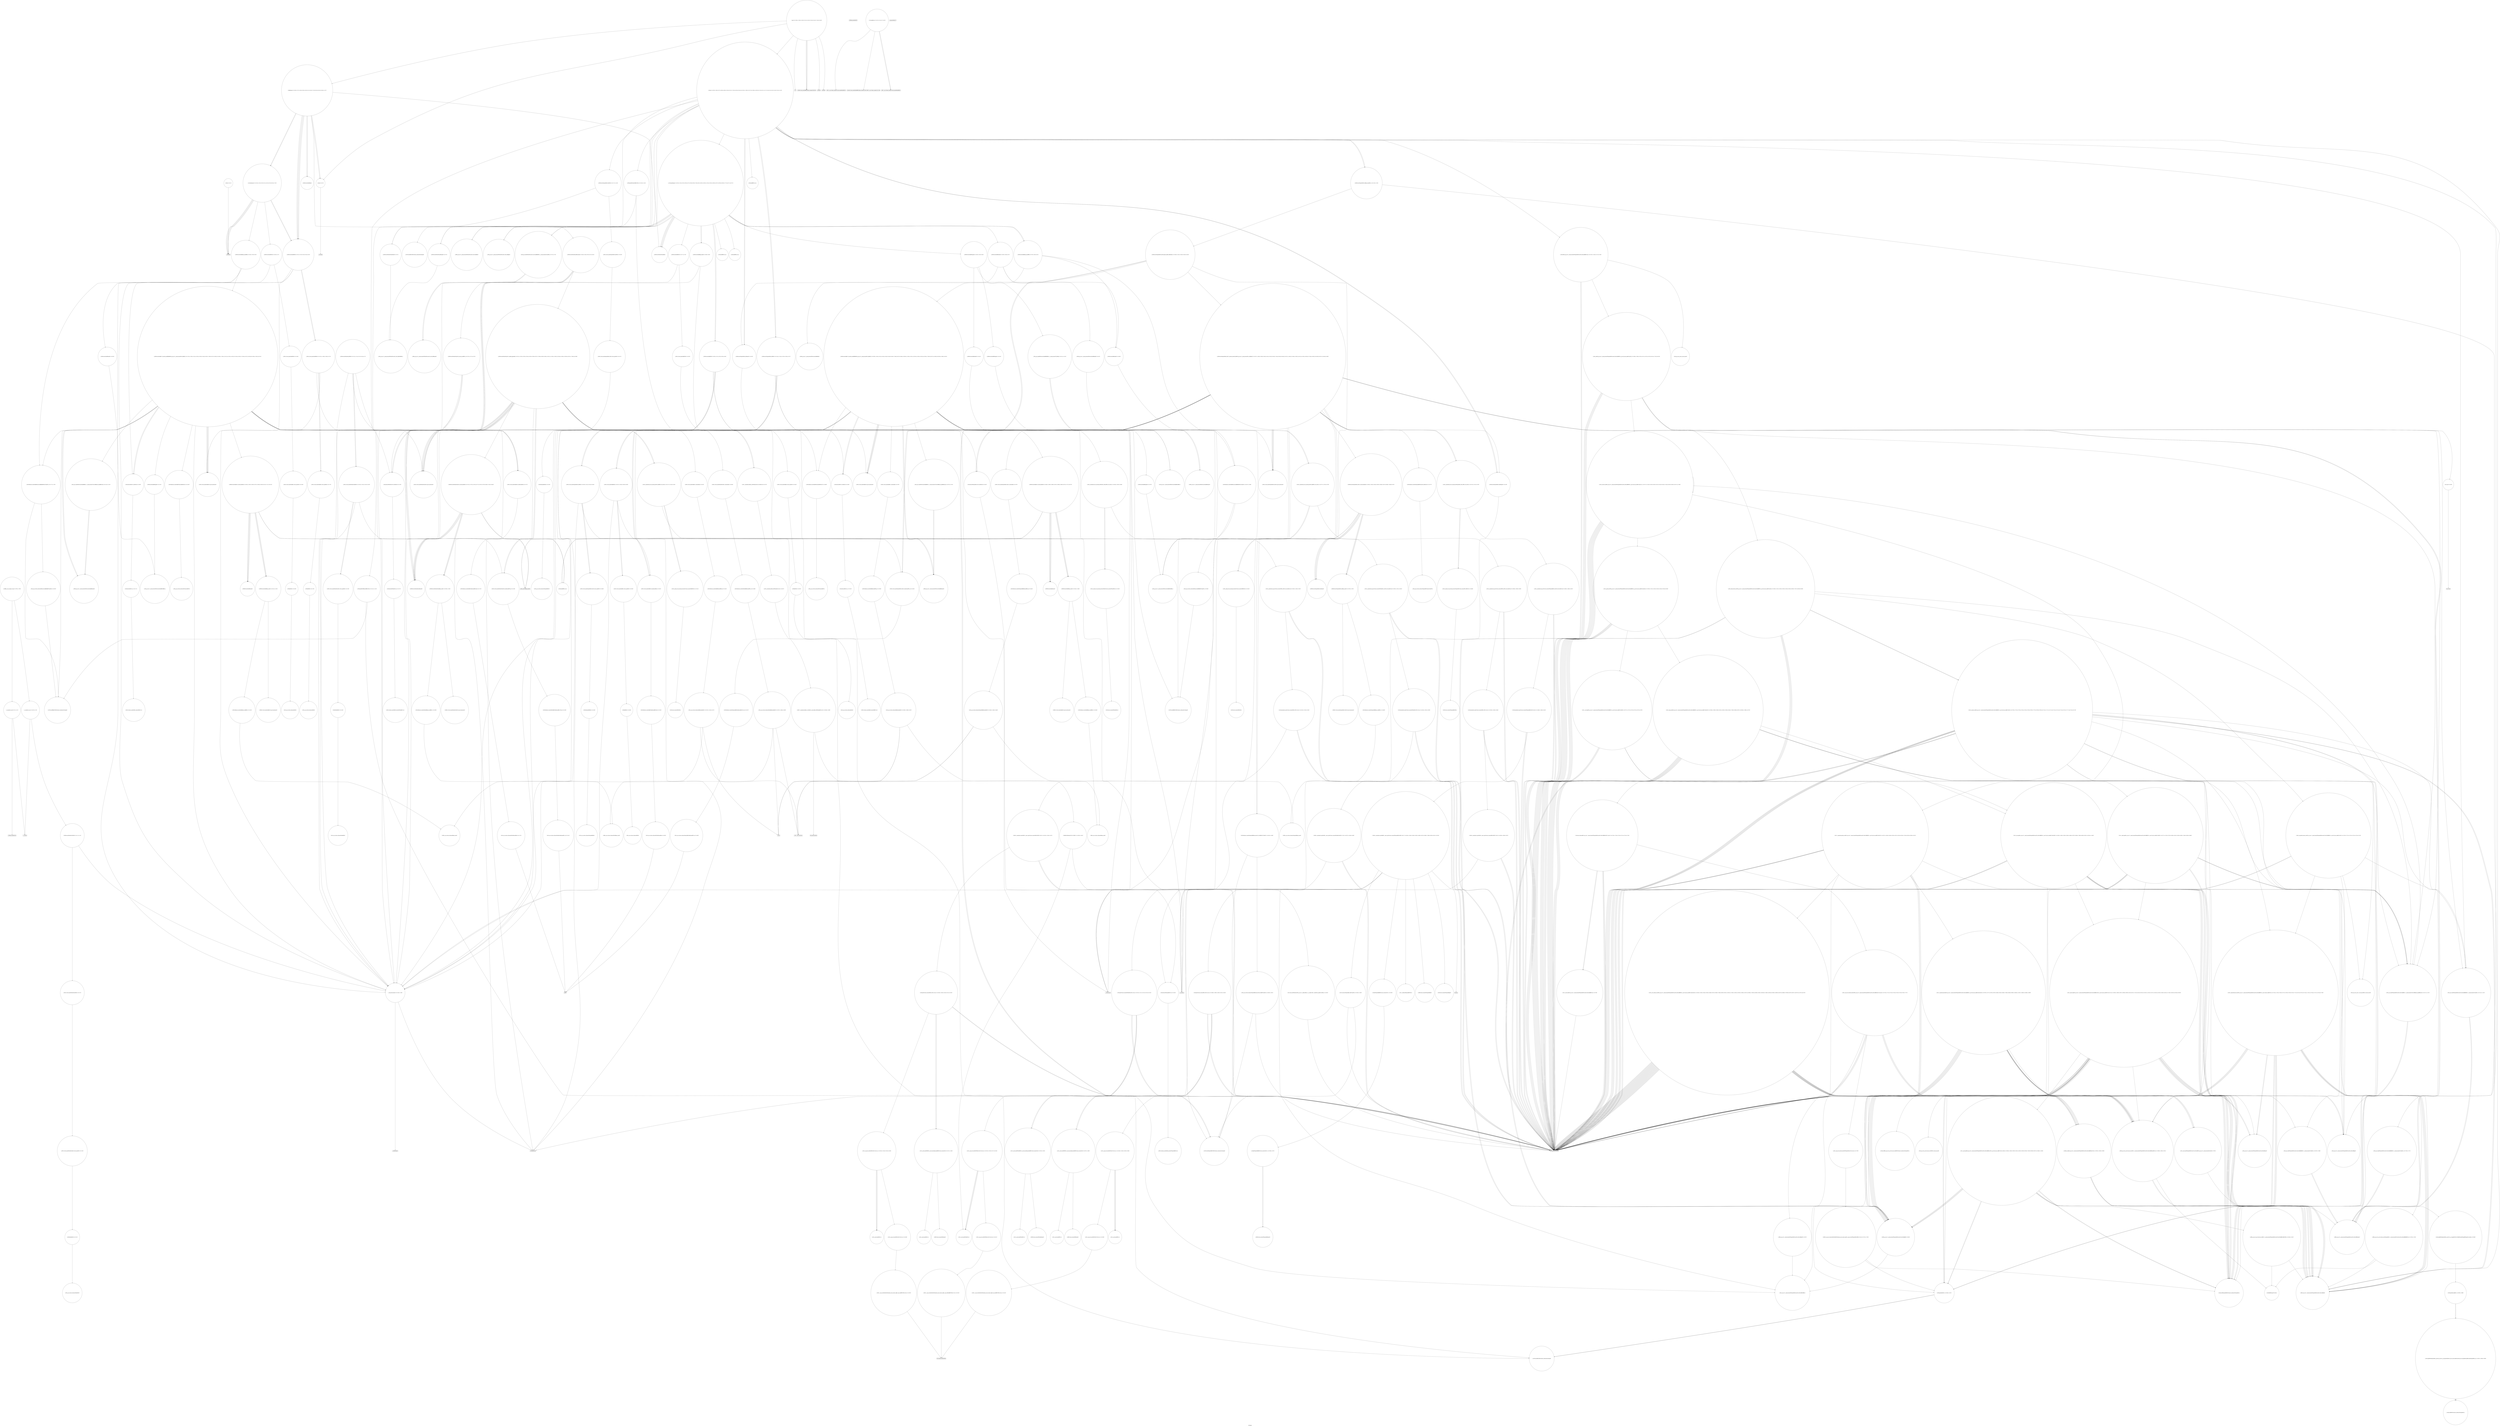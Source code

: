 digraph "Call Graph" {
	label="Call Graph";

	Node0x5649d2cc7cf0 [shape=record,shape=circle,label="{__cxx_global_var_init|{<s0>1|<s1>2}}"];
	Node0x5649d2cc7cf0:s0 -> Node0x5649d2cc7d70[color=black];
	Node0x5649d2cc7cf0:s1 -> Node0x5649d34654b0[color=black];
	Node0x5649d3471710 [shape=record,shape=circle,label="{_ZSt11__addressofISt4pairIiiEEPT_RS2_}"];
	Node0x5649d346cd70 [shape=record,shape=circle,label="{_ZNSaIiED2Ev|{<s0>336}}"];
	Node0x5649d346cd70:s0 -> Node0x5649d346cdf0[color=black];
	Node0x5649d3466bb0 [shape=record,shape=circle,label="{_ZNKSt6vectorIxSaIxEE12_M_check_lenEmPKc|{<s0>204|<s1>205|<s2>206|<s3>207|<s4>208|<s5>209|<s6>210|<s7>211|<s8>212}}"];
	Node0x5649d3466bb0:s0 -> Node0x5649d3467030[color=black];
	Node0x5649d3466bb0:s1 -> Node0x5649d34670b0[color=black];
	Node0x5649d3466bb0:s2 -> Node0x5649d3467130[color=black];
	Node0x5649d3466bb0:s3 -> Node0x5649d34670b0[color=black];
	Node0x5649d3466bb0:s4 -> Node0x5649d34670b0[color=black];
	Node0x5649d3466bb0:s5 -> Node0x5649d34671b0[color=black];
	Node0x5649d3466bb0:s6 -> Node0x5649d34670b0[color=black];
	Node0x5649d3466bb0:s7 -> Node0x5649d3467030[color=black];
	Node0x5649d3466bb0:s8 -> Node0x5649d3467030[color=black];
	Node0x5649d3465a30 [shape=record,shape=circle,label="{_ZNSt6vectorI4NodeSaIS0_EEC2Ev|{<s0>11|<s1>12}}"];
	Node0x5649d3465a30:s0 -> Node0x5649d34680d0[color=black];
	Node0x5649d3465a30:s1 -> Node0x5649d3468150[color=black];
	Node0x5649d3471e10 [shape=record,shape=circle,label="{_ZSt14__partial_sortIN9__gnu_cxx17__normal_iteratorIPSt4pairIiiESt6vectorIS3_SaIS3_EEEENS0_5__ops15_Iter_less_iterEEvT_SB_SB_T0_|{<s0>540|<s1>541|<s2>542|<s3>543|<s4>544|<s5>545|<s6>546}}"];
	Node0x5649d3471e10:s0 -> Node0x5649d34677b0[color=black];
	Node0x5649d3471e10:s1 -> Node0x5649d34677b0[color=black];
	Node0x5649d3471e10:s2 -> Node0x5649d34677b0[color=black];
	Node0x5649d3471e10:s3 -> Node0x5649d3471f10[color=black];
	Node0x5649d3471e10:s4 -> Node0x5649d34677b0[color=black];
	Node0x5649d3471e10:s5 -> Node0x5649d34677b0[color=black];
	Node0x5649d3471e10:s6 -> Node0x5649d3471f90[color=black];
	Node0x5649d3469450 [shape=record,shape=circle,label="{_ZNKSt6vectorIiSaIiEE8max_sizeEv|{<s0>381|<s1>382}}"];
	Node0x5649d3469450:s0 -> Node0x5649d34695d0[color=black];
	Node0x5649d3469450:s1 -> Node0x5649d3469550[color=black];
	Node0x5649d34672b0 [shape=record,shape=circle,label="{_ZNKSt12_Vector_baseIxSaIxEE19_M_get_Tp_allocatorEv}"];
	Node0x5649d3466130 [shape=record,shape=circle,label="{_ZNK9__gnu_cxx17__normal_iteratorIP4NodeSt6vectorIS1_SaIS1_EEEdeEv}"];
	Node0x5649d3472510 [shape=record,shape=circle,label="{_ZNK9__gnu_cxx5__ops14_Iter_less_valclINS_17__normal_iteratorIPSt4pairIiiESt6vectorIS5_SaIS5_EEEES5_EEbT_RT0_|{<s0>640|<s1>641}}"];
	Node0x5649d3472510:s0 -> Node0x5649d3466ab0[color=black];
	Node0x5649d3472510:s1 -> Node0x5649d3472590[color=black];
	Node0x5649d3469b50 [shape=record,shape=circle,label="{_ZSt12__miter_baseIPiEDTcl12__miter_basecldtfp_4baseEEESt13move_iteratorIT_E|{<s0>407|<s1>408}}"];
	Node0x5649d3469b50:s0 -> Node0x5649d3469dd0[color=black];
	Node0x5649d3469b50:s1 -> Node0x5649d3469d50[color=black];
	Node0x5649d34679b0 [shape=record,shape=circle,label="{_ZSt12__miter_baseIPxEDTcl12__miter_basecldtfp_4baseEEESt13move_iteratorIT_E|{<s0>247|<s1>248}}"];
	Node0x5649d34679b0:s0 -> Node0x5649d346b4f0[color=black];
	Node0x5649d34679b0:s1 -> Node0x5649d346b470[color=black];
	Node0x5649d3466830 [shape=record,shape=circle,label="{_ZNSt4pairIiiEC2IxiLb1EEEOT_OT0_|{<s0>123|<s1>124}}"];
	Node0x5649d3466830:s0 -> Node0x5649d3468050[color=black];
	Node0x5649d3466830:s1 -> Node0x5649d3467fd0[color=black];
	Node0x5649d3472c10 [shape=record,shape=circle,label="{_ZN9__gnu_cxxeqIPSt4pairIiiESt6vectorIS2_SaIS2_EEEEbRKNS_17__normal_iteratorIT_T0_EESC_|{<s0>726|<s1>727}}"];
	Node0x5649d3472c10:s0 -> Node0x5649d346af50[color=black];
	Node0x5649d3472c10:s1 -> Node0x5649d346af50[color=black];
	Node0x5649d346a250 [shape=record,shape=circle,label="{_ZNK9__gnu_cxx17__normal_iteratorIPiSt6vectorIiSaIiEEEdeEv}"];
	Node0x5649d346b8f0 [shape=record,shape=circle,label="{_ZNSt12_Vector_baseI4NodeSaIS0_EE11_M_allocateEm|{<s0>283}}"];
	Node0x5649d346b8f0:s0 -> Node0x5649d346bef0[color=black];
	Node0x5649d3467f50 [shape=record,shape=circle,label="{_ZSt7forwardIRKxEOT_RNSt16remove_referenceIS2_E4typeE}"];
	Node0x5649d346a950 [shape=record,shape=circle,label="{_ZNSaISt4pairIiiEED2Ev|{<s0>429}}"];
	Node0x5649d346a950:s0 -> Node0x5649d346a9d0[color=black];
	Node0x5649d346bff0 [shape=record,shape=circle,label="{_ZSt22__uninitialized_copy_aISt13move_iteratorIP4NodeES2_S1_ET0_T_S5_S4_RSaIT1_E|{<s0>300|<s1>301|<s2>302}}"];
	Node0x5649d346bff0:s0 -> Node0x5649d34677b0[color=black];
	Node0x5649d346bff0:s1 -> Node0x5649d34677b0[color=black];
	Node0x5649d346bff0:s2 -> Node0x5649d346c0f0[color=black];
	Node0x5649d3468650 [shape=record,shape=circle,label="{_ZNSt12_Destroy_auxILb1EE9__destroyIP4NodeEEvT_S4_}"];
	Node0x5649d346b050 [shape=record,shape=circle,label="{_ZNKSt6vectorISt4pairIiiESaIS1_EE8max_sizeEv|{<s0>478|<s1>479}}"];
	Node0x5649d346b050:s0 -> Node0x5649d346b1d0[color=black];
	Node0x5649d346b050:s1 -> Node0x5649d346b150[color=black];
	Node0x5649d346c6f0 [shape=record,shape=circle,label="{_ZNSt12_Vector_baseIiSaIiEEC2Ev|{<s0>323}}"];
	Node0x5649d346c6f0:s0 -> Node0x5649d346c770[color=black];
	Node0x5649d3468d50 [shape=record,shape=circle,label="{_ZNSt12_Vector_baseIxSaIxEED2Ev|{<s0>167|<s1>168|<s2>169|<s3>170}}"];
	Node0x5649d3468d50:s0 -> Node0x5649d3468ed0[color=black];
	Node0x5649d3468d50:s1 -> Node0x5649d3468f50[color=black];
	Node0x5649d3468d50:s2 -> Node0x5649d3468f50[color=black];
	Node0x5649d3468d50:s3 -> Node0x5649d3468150[color=black];
	Node0x5649d2cc7d70 [shape=record,shape=Mrecord,label="{_ZNSt8ios_base4InitC1Ev}"];
	Node0x5649d3471790 [shape=record,shape=circle,label="{_ZNKSt13move_iteratorIPSt4pairIiiEEdeEv}"];
	Node0x5649d346cdf0 [shape=record,shape=circle,label="{_ZN9__gnu_cxx13new_allocatorIiED2Ev}"];
	Node0x5649d3466c30 [shape=record,shape=circle,label="{_ZN9__gnu_cxxmiIPxSt6vectorIxSaIxEEEENS_17__normal_iteratorIT_T0_E15difference_typeERKS8_SB_|{<s0>213|<s1>214}}"];
	Node0x5649d3466c30:s0 -> Node0x5649d3466e30[color=black];
	Node0x5649d3466c30:s1 -> Node0x5649d3466e30[color=black];
	Node0x5649d3465ab0 [shape=record,shape=circle,label="{_ZNSt6vectorI4NodeSaIS0_EED2Ev|{<s0>13|<s1>14|<s2>15|<s3>16|<s4>17}}"];
	Node0x5649d3465ab0:s0 -> Node0x5649d34684d0[color=black];
	Node0x5649d3465ab0:s1 -> Node0x5649d3468450[color=black];
	Node0x5649d3465ab0:s2 -> Node0x5649d3468550[color=black];
	Node0x5649d3465ab0:s3 -> Node0x5649d3468550[color=black];
	Node0x5649d3465ab0:s4 -> Node0x5649d3468150[color=black];
	Node0x5649d3471e90 [shape=record,shape=circle,label="{_ZSt27__unguarded_partition_pivotIN9__gnu_cxx17__normal_iteratorIPSt4pairIiiESt6vectorIS3_SaIS3_EEEENS0_5__ops15_Iter_less_iterEET_SB_SB_T0_|{<s0>547|<s1>548|<s2>549|<s3>550|<s4>551|<s5>552|<s6>553|<s7>554|<s8>555|<s9>556|<s10>557}}"];
	Node0x5649d3471e90:s0 -> Node0x5649d346add0[color=black];
	Node0x5649d3471e90:s1 -> Node0x5649d3472210[color=black];
	Node0x5649d3471e90:s2 -> Node0x5649d34677b0[color=black];
	Node0x5649d3471e90:s3 -> Node0x5649d3472210[color=black];
	Node0x5649d3471e90:s4 -> Node0x5649d34677b0[color=black];
	Node0x5649d3471e90:s5 -> Node0x5649d3472710[color=black];
	Node0x5649d3471e90:s6 -> Node0x5649d3472690[color=black];
	Node0x5649d3471e90:s7 -> Node0x5649d3472210[color=black];
	Node0x5649d3471e90:s8 -> Node0x5649d34677b0[color=black];
	Node0x5649d3471e90:s9 -> Node0x5649d34677b0[color=black];
	Node0x5649d3471e90:s10 -> Node0x5649d3472790[color=black];
	Node0x5649d34694d0 [shape=record,shape=circle,label="{_ZNKSt6vectorIiSaIiEE4sizeEv}"];
	Node0x5649d3467330 [shape=record,shape=circle,label="{_ZNK9__gnu_cxx13new_allocatorIxE8max_sizeEv}"];
	Node0x5649d34661b0 [shape=record,shape=circle,label="{_ZN9__gnu_cxx17__normal_iteratorIP4NodeSt6vectorIS1_SaIS1_EEEppEv}"];
	Node0x5649d3472590 [shape=record,shape=circle,label="{_ZStltIiiEbRKSt4pairIT_T0_ES5_}"];
	Node0x5649d3469bd0 [shape=record,shape=circle,label="{_ZSt13__copy_move_aILb1EPiS0_ET1_T0_S2_S1_|{<s0>409}}"];
	Node0x5649d3469bd0:s0 -> Node0x5649d3469cd0[color=black];
	Node0x5649d3467a30 [shape=record,shape=circle,label="{_ZSt13__copy_move_aILb1EPxS0_ET1_T0_S2_S1_|{<s0>249}}"];
	Node0x5649d3467a30:s0 -> Node0x5649d346b370[color=black];
	Node0x5649d34668b0 [shape=record,shape=circle,label="{_ZSt4sortIN9__gnu_cxx17__normal_iteratorIPSt4pairIiiESt6vectorIS3_SaIS3_EEEEEvT_S9_|{<s0>125|<s1>126|<s2>127|<s3>128}}"];
	Node0x5649d34668b0:s0 -> Node0x5649d34677b0[color=black];
	Node0x5649d34668b0:s1 -> Node0x5649d34677b0[color=black];
	Node0x5649d34668b0:s2 -> Node0x5649d3471c10[color=black];
	Node0x5649d34668b0:s3 -> Node0x5649d3471b90[color=black];
	Node0x5649d3472c90 [shape=record,shape=circle,label="{_ZSt13move_backwardIN9__gnu_cxx17__normal_iteratorIPSt4pairIiiESt6vectorIS3_SaIS3_EEEES8_ET0_T_SA_S9_|{<s0>728|<s1>729|<s2>730|<s3>731|<s4>732|<s5>733}}"];
	Node0x5649d3472c90:s0 -> Node0x5649d34677b0[color=black];
	Node0x5649d3472c90:s1 -> Node0x5649d3472e90[color=black];
	Node0x5649d3472c90:s2 -> Node0x5649d34677b0[color=black];
	Node0x5649d3472c90:s3 -> Node0x5649d3472e90[color=black];
	Node0x5649d3472c90:s4 -> Node0x5649d34677b0[color=black];
	Node0x5649d3472c90:s5 -> Node0x5649d3472e10[color=black];
	Node0x5649d346a2d0 [shape=record,shape=circle,label="{_ZNSt12_Vector_baseISt4pairIiiESaIS1_EEC2Ev|{<s0>416}}"];
	Node0x5649d346a2d0:s0 -> Node0x5649d346a350[color=black];
	Node0x5649d346b970 [shape=record,shape=circle,label="{_ZSt34__uninitialized_move_if_noexcept_aIP4NodeS1_SaIS0_EET0_T_S4_S3_RT1_|{<s0>284|<s1>285|<s2>286}}"];
	Node0x5649d346b970:s0 -> Node0x5649d346c070[color=black];
	Node0x5649d346b970:s1 -> Node0x5649d346c070[color=black];
	Node0x5649d346b970:s2 -> Node0x5649d346bff0[color=black];
	Node0x5649d3467fd0 [shape=record,shape=circle,label="{_ZSt7forwardIiEOT_RNSt16remove_referenceIS0_E4typeE}"];
	Node0x5649d346a9d0 [shape=record,shape=circle,label="{_ZN9__gnu_cxx13new_allocatorISt4pairIiiEED2Ev}"];
	Node0x5649d346c070 [shape=record,shape=circle,label="{_ZSt32__make_move_if_noexcept_iteratorI4NodeSt13move_iteratorIPS0_EET0_PT_|{<s0>303}}"];
	Node0x5649d346c070:s0 -> Node0x5649d346c570[color=black];
	Node0x5649d34686d0 [shape=record,shape=circle,label="{_ZNSt12_Vector_baseI4NodeSaIS0_EE13_M_deallocateEPS0_m|{<s0>158}}"];
	Node0x5649d34686d0:s0 -> Node0x5649d34687d0[color=black];
	Node0x5649d346b0d0 [shape=record,shape=circle,label="{_ZNKSt6vectorISt4pairIiiESaIS1_EE4sizeEv}"];
	Node0x5649d346c770 [shape=record,shape=circle,label="{_ZNSt12_Vector_baseIiSaIiEE12_Vector_implC2Ev|{<s0>324}}"];
	Node0x5649d346c770:s0 -> Node0x5649d346c7f0[color=black];
	Node0x5649d3468dd0 [shape=record,shape=circle,label="{_ZSt8_DestroyIPxEvT_S1_|{<s0>171}}"];
	Node0x5649d3468dd0:s0 -> Node0x5649d3468e50[color=black];
	Node0x5649d3465430 [shape=record,shape=Mrecord,label="{_ZNSt8ios_base4InitD1Ev}"];
	Node0x5649d3471810 [shape=record,shape=circle,label="{_ZNSt13move_iteratorIPSt4pairIiiEEppEv}"];
	Node0x5649d346ce70 [shape=record,shape=circle,label="{_ZNSt16allocator_traitsISaIiEE9constructIiJRKiEEEvRS0_PT_DpOT0_|{<s0>337|<s1>338}}"];
	Node0x5649d346ce70:s0 -> Node0x5649d346d070[color=black];
	Node0x5649d346ce70:s1 -> Node0x5649d346cff0[color=black];
	Node0x5649d3466cb0 [shape=record,shape=circle,label="{_ZNSt6vectorIxSaIxEE5beginEv|{<s0>215}}"];
	Node0x5649d3466cb0:s0 -> Node0x5649d34673b0[color=black];
	Node0x5649d3465b30 [shape=record,shape=circle,label="{_Z12readSequencev|{<s0>18|<s1>19|<s2>20|<s3>21|<s4>22|<s5>23|<s6>24|<s7>25}}"];
	Node0x5649d3465b30:s0 -> Node0x5649d34656b0[color=black];
	Node0x5649d3465b30:s1 -> Node0x5649d34656b0[color=black];
	Node0x5649d3465b30:s2 -> Node0x5649d34656b0[color=black];
	Node0x5649d3465b30:s3 -> Node0x5649d34656b0[color=black];
	Node0x5649d3465b30:s4 -> Node0x5649d3465bb0[color=black];
	Node0x5649d3465b30:s5 -> Node0x5649d3465c30[color=black];
	Node0x5649d3465b30:s6 -> Node0x5649d3465cb0[color=black];
	Node0x5649d3465b30:s7 -> Node0x5649d3465cb0[color=black];
	Node0x5649d3471f10 [shape=record,shape=circle,label="{_ZSt13__heap_selectIN9__gnu_cxx17__normal_iteratorIPSt4pairIiiESt6vectorIS3_SaIS3_EEEENS0_5__ops15_Iter_less_iterEEvT_SB_SB_T0_|{<s0>558|<s1>559|<s2>560|<s3>561|<s4>562|<s5>563|<s6>564|<s7>565|<s8>566|<s9>567|<s10>568|<s11>569|<s12>570}}"];
	Node0x5649d3471f10:s0 -> Node0x5649d34677b0[color=black];
	Node0x5649d3471f10:s1 -> Node0x5649d34677b0[color=black];
	Node0x5649d3471f10:s2 -> Node0x5649d3472010[color=black];
	Node0x5649d3471f10:s3 -> Node0x5649d34677b0[color=black];
	Node0x5649d3471f10:s4 -> Node0x5649d3472090[color=black];
	Node0x5649d3471f10:s5 -> Node0x5649d34677b0[color=black];
	Node0x5649d3471f10:s6 -> Node0x5649d34677b0[color=black];
	Node0x5649d3471f10:s7 -> Node0x5649d3472110[color=black];
	Node0x5649d3471f10:s8 -> Node0x5649d34677b0[color=black];
	Node0x5649d3471f10:s9 -> Node0x5649d34677b0[color=black];
	Node0x5649d3471f10:s10 -> Node0x5649d34677b0[color=black];
	Node0x5649d3471f10:s11 -> Node0x5649d3472190[color=black];
	Node0x5649d3471f10:s12 -> Node0x5649d3467bd0[color=black];
	Node0x5649d3469550 [shape=record,shape=circle,label="{_ZNSt16allocator_traitsISaIiEE8max_sizeERKS0_|{<s0>383}}"];
	Node0x5649d3469550:s0 -> Node0x5649d3469650[color=black];
	Node0x5649d34673b0 [shape=record,shape=circle,label="{_ZN9__gnu_cxx17__normal_iteratorIPxSt6vectorIxSaIxEEEC2ERKS1_}"];
	Node0x5649d3466230 [shape=record,shape=circle,label="{_ZNSt6vectorIiSaIiEEC2Ev|{<s0>77|<s1>78}}"];
	Node0x5649d3466230:s0 -> Node0x5649d346c6f0[color=black];
	Node0x5649d3466230:s1 -> Node0x5649d3468150[color=black];
	Node0x5649d3472610 [shape=record,shape=circle,label="{_ZN9__gnu_cxx17__normal_iteratorIPSt4pairIiiESt6vectorIS2_SaIS2_EEEmmEv}"];
	Node0x5649d3469c50 [shape=record,shape=circle,label="{_ZSt12__niter_baseIPiET_S1_}"];
	Node0x5649d3467ab0 [shape=record,shape=circle,label="{_ZSt12__niter_baseIPxET_S1_}"];
	Node0x5649d3466930 [shape=record,shape=circle,label="{_ZNSt6vectorISt4pairIiiESaIS1_EE5beginEv|{<s0>129}}"];
	Node0x5649d3466930:s0 -> Node0x5649d3471b10[color=black];
	Node0x5649d3472d10 [shape=record,shape=circle,label="{_ZSt25__unguarded_linear_insertIN9__gnu_cxx17__normal_iteratorIPSt4pairIiiESt6vectorIS3_SaIS3_EEEENS0_5__ops14_Val_less_iterEEvT_T0_|{<s0>734|<s1>735|<s2>736|<s3>737|<s4>738|<s5>739|<s6>740|<s7>741|<s8>742|<s9>743|<s10>744|<s11>745|<s12>746|<s13>747|<s14>748|<s15>749}}"];
	Node0x5649d3472d10:s0 -> Node0x5649d3466ab0[color=black];
	Node0x5649d3472d10:s1 -> Node0x5649d346aad0[color=black];
	Node0x5649d3472d10:s2 -> Node0x5649d34677b0[color=black];
	Node0x5649d3472d10:s3 -> Node0x5649d34677b0[color=black];
	Node0x5649d3472d10:s4 -> Node0x5649d3472610[color=black];
	Node0x5649d3472d10:s5 -> Node0x5649d34677b0[color=black];
	Node0x5649d3472d10:s6 -> Node0x5649d3473090[color=black];
	Node0x5649d3472d10:s7 -> Node0x5649d3466ab0[color=black];
	Node0x5649d3472d10:s8 -> Node0x5649d346aad0[color=black];
	Node0x5649d3472d10:s9 -> Node0x5649d3466ab0[color=black];
	Node0x5649d3472d10:s10 -> Node0x5649d3472310[color=black];
	Node0x5649d3472d10:s11 -> Node0x5649d34677b0[color=black];
	Node0x5649d3472d10:s12 -> Node0x5649d3472610[color=black];
	Node0x5649d3472d10:s13 -> Node0x5649d346aad0[color=black];
	Node0x5649d3472d10:s14 -> Node0x5649d3466ab0[color=black];
	Node0x5649d3472d10:s15 -> Node0x5649d3472310[color=black];
	Node0x5649d346a350 [shape=record,shape=circle,label="{_ZNSt12_Vector_baseISt4pairIiiESaIS1_EE12_Vector_implC2Ev|{<s0>417}}"];
	Node0x5649d346a350:s0 -> Node0x5649d346a3d0[color=black];
	Node0x5649d346b9f0 [shape=record,shape=circle,label="{_ZSt25__uninitialized_default_nIP4NodemET_S2_T0_|{<s0>287}}"];
	Node0x5649d346b9f0:s0 -> Node0x5649d346ba70[color=black];
	Node0x5649d3468050 [shape=record,shape=circle,label="{_ZSt7forwardIxEOT_RNSt16remove_referenceIS0_E4typeE}"];
	Node0x5649d346aa50 [shape=record,shape=circle,label="{_ZNSt6vectorISt4pairIiiESaIS1_EE12emplace_backIJS1_EEEvDpOT_|{<s0>430|<s1>431|<s2>432|<s3>433|<s4>434}}"];
	Node0x5649d346aa50:s0 -> Node0x5649d346abd0[color=black];
	Node0x5649d346aa50:s1 -> Node0x5649d346ab50[color=black];
	Node0x5649d346aa50:s2 -> Node0x5649d34669b0[color=black];
	Node0x5649d346aa50:s3 -> Node0x5649d346abd0[color=black];
	Node0x5649d346aa50:s4 -> Node0x5649d346ac50[color=black];
	Node0x5649d346c0f0 [shape=record,shape=circle,label="{_ZSt18uninitialized_copyISt13move_iteratorIP4NodeES2_ET0_T_S5_S4_|{<s0>304|<s1>305|<s2>306}}"];
	Node0x5649d346c0f0:s0 -> Node0x5649d34677b0[color=black];
	Node0x5649d346c0f0:s1 -> Node0x5649d34677b0[color=black];
	Node0x5649d346c0f0:s2 -> Node0x5649d346c170[color=black];
	Node0x5649d3468750 [shape=record,shape=circle,label="{_ZNSt12_Vector_baseI4NodeSaIS0_EE12_Vector_implD2Ev|{<s0>159}}"];
	Node0x5649d3468750:s0 -> Node0x5649d3468950[color=black];
	Node0x5649d346b150 [shape=record,shape=circle,label="{_ZNSt16allocator_traitsISaISt4pairIiiEEE8max_sizeERKS2_|{<s0>480}}"];
	Node0x5649d346b150:s0 -> Node0x5649d346b250[color=black];
	Node0x5649d346c7f0 [shape=record,shape=circle,label="{_ZNSaIiEC2Ev|{<s0>325}}"];
	Node0x5649d346c7f0:s0 -> Node0x5649d346c870[color=black];
	Node0x5649d3468e50 [shape=record,shape=circle,label="{_ZNSt12_Destroy_auxILb1EE9__destroyIPxEEvT_S3_}"];
	Node0x5649d34654b0 [shape=record,shape=Mrecord,label="{__cxa_atexit}"];
	Node0x5649d3471890 [shape=record,shape=Mrecord,label="{llvm.trap}"];
	Node0x5649d346cef0 [shape=record,shape=circle,label="{_ZNSt6vectorIiSaIiEE17_M_realloc_insertIJRKiEEEvN9__gnu_cxx17__normal_iteratorIPiS1_EEDpOT_|{<s0>339|<s1>340|<s2>341|<s3>342|<s4>343|<s5>344|<s6>345|<s7>346|<s8>347|<s9>348|<s10>349|<s11>350|<s12>351|<s13>352|<s14>353|<s15>354|<s16>355|<s17>356|<s18>357|<s19>358|<s20>359|<s21>360|<s22>361}}"];
	Node0x5649d346cef0:s0 -> Node0x5649d346d0f0[color=black];
	Node0x5649d346cef0:s1 -> Node0x5649d346d1f0[color=black];
	Node0x5649d346cef0:s2 -> Node0x5649d346d170[color=black];
	Node0x5649d346cef0:s3 -> Node0x5649d346d270[color=black];
	Node0x5649d346cef0:s4 -> Node0x5649d346d070[color=black];
	Node0x5649d346cef0:s5 -> Node0x5649d346ce70[color=black];
	Node0x5649d346cef0:s6 -> Node0x5649d3469350[color=black];
	Node0x5649d346cef0:s7 -> Node0x5649d346c970[color=black];
	Node0x5649d346cef0:s8 -> Node0x5649d346d2f0[color=black];
	Node0x5649d346cef0:s9 -> Node0x5649d3469350[color=black];
	Node0x5649d346cef0:s10 -> Node0x5649d346c970[color=black];
	Node0x5649d346cef0:s11 -> Node0x5649d346d2f0[color=black];
	Node0x5649d346cef0:s12 -> Node0x5649d34681d0[color=black];
	Node0x5649d346cef0:s13 -> Node0x5649d34693d0[color=black];
	Node0x5649d346cef0:s14 -> Node0x5649d3466fb0[color=black];
	Node0x5649d346cef0:s15 -> Node0x5649d346c970[color=black];
	Node0x5649d346cef0:s16 -> Node0x5649d346c8f0[color=black];
	Node0x5649d346cef0:s17 -> Node0x5649d346cb70[color=black];
	Node0x5649d346cef0:s18 -> Node0x5649d3466f30[color=black];
	Node0x5649d346cef0:s19 -> Node0x5649d346c970[color=black];
	Node0x5649d346cef0:s20 -> Node0x5649d346c8f0[color=black];
	Node0x5649d346cef0:s21 -> Node0x5649d346cb70[color=black];
	Node0x5649d346cef0:s22 -> Node0x5649d3468150[color=black];
	Node0x5649d3466d30 [shape=record,shape=circle,label="{_ZNSt12_Vector_baseIxSaIxEE11_M_allocateEm|{<s0>216}}"];
	Node0x5649d3466d30:s0 -> Node0x5649d3467430[color=black];
	Node0x5649d3465bb0 [shape=record,shape=circle,label="{_ZNSt6vectorIxSaIxEEC2Ev|{<s0>26|<s1>27}}"];
	Node0x5649d3465bb0:s0 -> Node0x5649d3468a50[color=black];
	Node0x5649d3465bb0:s1 -> Node0x5649d3468150[color=black];
	Node0x5649d3471f90 [shape=record,shape=circle,label="{_ZSt11__sort_heapIN9__gnu_cxx17__normal_iteratorIPSt4pairIiiESt6vectorIS3_SaIS3_EEEENS0_5__ops15_Iter_less_iterEEvT_SB_RT0_|{<s0>571|<s1>572|<s2>573|<s3>574|<s4>575|<s5>576}}"];
	Node0x5649d3471f90:s0 -> Node0x5649d346add0[color=black];
	Node0x5649d3471f90:s1 -> Node0x5649d3472610[color=black];
	Node0x5649d3471f90:s2 -> Node0x5649d34677b0[color=black];
	Node0x5649d3471f90:s3 -> Node0x5649d34677b0[color=black];
	Node0x5649d3471f90:s4 -> Node0x5649d34677b0[color=black];
	Node0x5649d3471f90:s5 -> Node0x5649d3472190[color=black];
	Node0x5649d34695d0 [shape=record,shape=circle,label="{_ZNKSt12_Vector_baseIiSaIiEE19_M_get_Tp_allocatorEv}"];
	Node0x5649d3467430 [shape=record,shape=circle,label="{_ZNSt16allocator_traitsISaIxEE8allocateERS0_m|{<s0>224}}"];
	Node0x5649d3467430:s0 -> Node0x5649d34674b0[color=black];
	Node0x5649d34662b0 [shape=record,shape=circle,label="{_ZNSt6vectorIiSaIiEE9push_backERKi|{<s0>79|<s1>80|<s2>81}}"];
	Node0x5649d34662b0:s0 -> Node0x5649d346ce70[color=black];
	Node0x5649d34662b0:s1 -> Node0x5649d346cf70[color=black];
	Node0x5649d34662b0:s2 -> Node0x5649d346cef0[color=black];
	Node0x5649d3472690 [shape=record,shape=circle,label="{_ZSt22__move_median_to_firstIN9__gnu_cxx17__normal_iteratorIPSt4pairIiiESt6vectorIS3_SaIS3_EEEENS0_5__ops15_Iter_less_iterEEvT_SB_SB_SB_T0_|{<s0>642|<s1>643|<s2>644|<s3>645|<s4>646|<s5>647|<s6>648|<s7>649|<s8>650|<s9>651|<s10>652|<s11>653|<s12>654|<s13>655|<s14>656|<s15>657|<s16>658|<s17>659|<s18>660|<s19>661|<s20>662|<s21>663|<s22>664|<s23>665|<s24>666|<s25>667|<s26>668|<s27>669|<s28>670|<s29>671|<s30>672|<s31>673|<s32>674}}"];
	Node0x5649d3472690:s0 -> Node0x5649d34677b0[color=black];
	Node0x5649d3472690:s1 -> Node0x5649d34677b0[color=black];
	Node0x5649d3472690:s2 -> Node0x5649d3472110[color=black];
	Node0x5649d3472690:s3 -> Node0x5649d34677b0[color=black];
	Node0x5649d3472690:s4 -> Node0x5649d34677b0[color=black];
	Node0x5649d3472690:s5 -> Node0x5649d3472110[color=black];
	Node0x5649d3472690:s6 -> Node0x5649d34677b0[color=black];
	Node0x5649d3472690:s7 -> Node0x5649d34677b0[color=black];
	Node0x5649d3472690:s8 -> Node0x5649d3472810[color=black];
	Node0x5649d3472690:s9 -> Node0x5649d34677b0[color=black];
	Node0x5649d3472690:s10 -> Node0x5649d34677b0[color=black];
	Node0x5649d3472690:s11 -> Node0x5649d3472110[color=black];
	Node0x5649d3472690:s12 -> Node0x5649d34677b0[color=black];
	Node0x5649d3472690:s13 -> Node0x5649d34677b0[color=black];
	Node0x5649d3472690:s14 -> Node0x5649d3472810[color=black];
	Node0x5649d3472690:s15 -> Node0x5649d34677b0[color=black];
	Node0x5649d3472690:s16 -> Node0x5649d34677b0[color=black];
	Node0x5649d3472690:s17 -> Node0x5649d3472810[color=black];
	Node0x5649d3472690:s18 -> Node0x5649d34677b0[color=black];
	Node0x5649d3472690:s19 -> Node0x5649d34677b0[color=black];
	Node0x5649d3472690:s20 -> Node0x5649d3472110[color=black];
	Node0x5649d3472690:s21 -> Node0x5649d34677b0[color=black];
	Node0x5649d3472690:s22 -> Node0x5649d34677b0[color=black];
	Node0x5649d3472690:s23 -> Node0x5649d3472810[color=black];
	Node0x5649d3472690:s24 -> Node0x5649d34677b0[color=black];
	Node0x5649d3472690:s25 -> Node0x5649d34677b0[color=black];
	Node0x5649d3472690:s26 -> Node0x5649d3472110[color=black];
	Node0x5649d3472690:s27 -> Node0x5649d34677b0[color=black];
	Node0x5649d3472690:s28 -> Node0x5649d34677b0[color=black];
	Node0x5649d3472690:s29 -> Node0x5649d3472810[color=black];
	Node0x5649d3472690:s30 -> Node0x5649d34677b0[color=black];
	Node0x5649d3472690:s31 -> Node0x5649d34677b0[color=black];
	Node0x5649d3472690:s32 -> Node0x5649d3472810[color=black];
	Node0x5649d3469cd0 [shape=record,shape=circle,label="{_ZNSt11__copy_moveILb1ELb1ESt26random_access_iterator_tagE8__copy_mIiEEPT_PKS3_S6_S4_|{<s0>410}}"];
	Node0x5649d3469cd0:s0 -> Node0x5649d346b3f0[color=black];
	Node0x5649d346b370 [shape=record,shape=circle,label="{_ZNSt11__copy_moveILb1ELb1ESt26random_access_iterator_tagE8__copy_mIxEEPT_PKS3_S6_S4_|{<s0>250}}"];
	Node0x5649d346b370:s0 -> Node0x5649d346b3f0[color=black];
	Node0x5649d34669b0 [shape=record,shape=circle,label="{_ZNSt6vectorISt4pairIiiESaIS1_EE3endEv|{<s0>130}}"];
	Node0x5649d34669b0:s0 -> Node0x5649d3471b10[color=black];
	Node0x5649d3472d90 [shape=record,shape=circle,label="{_ZN9__gnu_cxx5__ops15__val_comp_iterENS0_15_Iter_less_iterE}"];
	Node0x5649d346a3d0 [shape=record,shape=circle,label="{_ZNSaISt4pairIiiEEC2Ev|{<s0>418}}"];
	Node0x5649d346a3d0:s0 -> Node0x5649d346a450[color=black];
	Node0x5649d346ba70 [shape=record,shape=circle,label="{_ZNSt27__uninitialized_default_n_1ILb1EE18__uninit_default_nIP4NodemEET_S4_T0_|{<s0>288|<s1>289}}"];
	Node0x5649d346ba70:s0 -> Node0x5649d346bb70[color=black];
	Node0x5649d346ba70:s1 -> Node0x5649d346baf0[color=black];
	Node0x5649d34680d0 [shape=record,shape=circle,label="{_ZNSt12_Vector_baseI4NodeSaIS0_EEC2Ev|{<s0>147}}"];
	Node0x5649d34680d0:s0 -> Node0x5649d34682d0[color=black];
	Node0x5649d346aad0 [shape=record,shape=circle,label="{_ZSt4moveIRSt4pairIiiEEONSt16remove_referenceIT_E4typeEOS4_}"];
	Node0x5649d346c170 [shape=record,shape=circle,label="{_ZNSt20__uninitialized_copyILb1EE13__uninit_copyISt13move_iteratorIP4NodeES4_EET0_T_S7_S6_|{<s0>307|<s1>308|<s2>309}}"];
	Node0x5649d346c170:s0 -> Node0x5649d34677b0[color=black];
	Node0x5649d346c170:s1 -> Node0x5649d34677b0[color=black];
	Node0x5649d346c170:s2 -> Node0x5649d346c1f0[color=black];
	Node0x5649d34687d0 [shape=record,shape=circle,label="{_ZNSt16allocator_traitsISaI4NodeEE10deallocateERS1_PS0_m|{<s0>160}}"];
	Node0x5649d34687d0:s0 -> Node0x5649d3468850[color=black];
	Node0x5649d346b1d0 [shape=record,shape=circle,label="{_ZNKSt12_Vector_baseISt4pairIiiESaIS1_EE19_M_get_Tp_allocatorEv}"];
	Node0x5649d346c870 [shape=record,shape=circle,label="{_ZN9__gnu_cxx13new_allocatorIiEC2Ev}"];
	Node0x5649d3468ed0 [shape=record,shape=circle,label="{_ZNSt12_Vector_baseIxSaIxEE13_M_deallocateEPxm|{<s0>172}}"];
	Node0x5649d3468ed0:s0 -> Node0x5649d3468fd0[color=black];
	Node0x5649d3465530 [shape=record,shape=circle,label="{_Z4rintv|{<s0>3}}"];
	Node0x5649d3465530:s0 -> Node0x5649d34655b0[color=black];
	Node0x5649d3471910 [shape=record,shape=circle,label="{_ZSteqIPSt4pairIiiEEbRKSt13move_iteratorIT_ES7_|{<s0>506|<s1>507}}"];
	Node0x5649d3471910:s0 -> Node0x5649d3471990[color=black];
	Node0x5649d3471910:s1 -> Node0x5649d3471990[color=black];
	Node0x5649d346cf70 [shape=record,shape=circle,label="{_ZNSt6vectorIiSaIiEE3endEv|{<s0>362}}"];
	Node0x5649d346cf70:s0 -> Node0x5649d34696d0[color=black];
	Node0x5649d3466db0 [shape=record,shape=circle,label="{_ZSt34__uninitialized_move_if_noexcept_aIPxS0_SaIxEET0_T_S3_S2_RT1_|{<s0>217|<s1>218|<s2>219}}"];
	Node0x5649d3466db0:s0 -> Node0x5649d34676b0[color=black];
	Node0x5649d3466db0:s1 -> Node0x5649d34676b0[color=black];
	Node0x5649d3466db0:s2 -> Node0x5649d3467630[color=black];
	Node0x5649d3465c30 [shape=record,shape=circle,label="{_ZNSt6vectorIxSaIxEE9push_backERKx|{<s0>28|<s1>29|<s2>30}}"];
	Node0x5649d3465c30:s0 -> Node0x5649d34691d0[color=black];
	Node0x5649d3465c30:s1 -> Node0x5649d34692d0[color=black];
	Node0x5649d3465c30:s2 -> Node0x5649d3469250[color=black];
	Node0x5649d3472010 [shape=record,shape=circle,label="{_ZSt11__make_heapIN9__gnu_cxx17__normal_iteratorIPSt4pairIiiESt6vectorIS3_SaIS3_EEEENS0_5__ops15_Iter_less_iterEEvT_SB_RT0_|{<s0>577|<s1>578|<s2>579|<s3>580|<s4>581|<s5>582|<s6>583|<s7>584|<s8>585|<s9>586}}"];
	Node0x5649d3472010:s0 -> Node0x5649d346add0[color=black];
	Node0x5649d3472010:s1 -> Node0x5649d346add0[color=black];
	Node0x5649d3472010:s2 -> Node0x5649d3472210[color=black];
	Node0x5649d3472010:s3 -> Node0x5649d3466ab0[color=black];
	Node0x5649d3472010:s4 -> Node0x5649d346aad0[color=black];
	Node0x5649d3472010:s5 -> Node0x5649d34677b0[color=black];
	Node0x5649d3472010:s6 -> Node0x5649d34677b0[color=black];
	Node0x5649d3472010:s7 -> Node0x5649d346aad0[color=black];
	Node0x5649d3472010:s8 -> Node0x5649d34677b0[color=black];
	Node0x5649d3472010:s9 -> Node0x5649d3472290[color=black];
	Node0x5649d3469650 [shape=record,shape=circle,label="{_ZNK9__gnu_cxx13new_allocatorIiE8max_sizeEv}"];
	Node0x5649d34674b0 [shape=record,shape=circle,label="{_ZN9__gnu_cxx13new_allocatorIxE8allocateEmPKv|{<s0>225|<s1>226|<s2>227}}"];
	Node0x5649d34674b0:s0 -> Node0x5649d3467330[color=black];
	Node0x5649d34674b0:s1 -> Node0x5649d3467530[color=black];
	Node0x5649d34674b0:s2 -> Node0x5649d34675b0[color=black];
	Node0x5649d3466330 [shape=record,shape=circle,label="{_ZNKSt6vectorIiSaIiEE5emptyEv|{<s0>82|<s1>83|<s2>84}}"];
	Node0x5649d3466330:s0 -> Node0x5649d3469fd0[color=black];
	Node0x5649d3466330:s1 -> Node0x5649d346a050[color=black];
	Node0x5649d3466330:s2 -> Node0x5649d3469f50[color=black];
	Node0x5649d3472710 [shape=record,shape=circle,label="{_ZNK9__gnu_cxx17__normal_iteratorIPSt4pairIiiESt6vectorIS2_SaIS2_EEEmiEl|{<s0>675}}"];
	Node0x5649d3472710:s0 -> Node0x5649d3471b10[color=black];
	Node0x5649d3469d50 [shape=record,shape=circle,label="{_ZSt12__miter_baseIPiET_S1_}"];
	Node0x5649d346b3f0 [shape=record,shape=Mrecord,label="{llvm.memmove.p0i8.p0i8.i64}"];
	Node0x5649d3466a30 [shape=record,shape=circle,label="{_ZN9__gnu_cxxneIPSt4pairIiiESt6vectorIS2_SaIS2_EEEEbRKNS_17__normal_iteratorIT_T0_EESC_|{<s0>131|<s1>132}}"];
	Node0x5649d3466a30:s0 -> Node0x5649d346af50[color=black];
	Node0x5649d3466a30:s1 -> Node0x5649d346af50[color=black];
	Node0x5649d3472e10 [shape=record,shape=circle,label="{_ZSt23__copy_move_backward_a2ILb1EN9__gnu_cxx17__normal_iteratorIPSt4pairIiiESt6vectorIS3_SaIS3_EEEES8_ET1_T0_SA_S9_|{<s0>750|<s1>751|<s2>752|<s3>753|<s4>754|<s5>755|<s6>756|<s7>757}}"];
	Node0x5649d3472e10:s0 -> Node0x5649d34677b0[color=black];
	Node0x5649d3472e10:s1 -> Node0x5649d3472f90[color=black];
	Node0x5649d3472e10:s2 -> Node0x5649d34677b0[color=black];
	Node0x5649d3472e10:s3 -> Node0x5649d3472f90[color=black];
	Node0x5649d3472e10:s4 -> Node0x5649d34677b0[color=black];
	Node0x5649d3472e10:s5 -> Node0x5649d3472f90[color=black];
	Node0x5649d3472e10:s6 -> Node0x5649d3472f10[color=black];
	Node0x5649d3472e10:s7 -> Node0x5649d3471b10[color=black];
	Node0x5649d346a450 [shape=record,shape=circle,label="{_ZN9__gnu_cxx13new_allocatorISt4pairIiiEEC2Ev}"];
	Node0x5649d346baf0 [shape=record,shape=circle,label="{_ZSt6fill_nIP4NodemS0_ET_S2_T0_RKT1_|{<s0>290|<s1>291}}"];
	Node0x5649d346baf0:s0 -> Node0x5649d346bc70[color=black];
	Node0x5649d346baf0:s1 -> Node0x5649d346bbf0[color=black];
	Node0x5649d3468150 [shape=record,shape=circle,label="{__clang_call_terminate|{<s0>148|<s1>149}}"];
	Node0x5649d3468150:s0 -> Node0x5649d34681d0[color=black];
	Node0x5649d3468150:s1 -> Node0x5649d3468250[color=black];
	Node0x5649d346ab50 [shape=record,shape=circle,label="{_ZNSt16allocator_traitsISaISt4pairIiiEEE9constructIS1_JS1_EEEvRS2_PT_DpOT0_|{<s0>435|<s1>436}}"];
	Node0x5649d346ab50:s0 -> Node0x5649d346abd0[color=black];
	Node0x5649d346ab50:s1 -> Node0x5649d346acd0[color=black];
	Node0x5649d346c1f0 [shape=record,shape=circle,label="{_ZSt4copyISt13move_iteratorIP4NodeES2_ET0_T_S5_S4_|{<s0>310|<s1>311|<s2>312|<s3>313|<s4>314}}"];
	Node0x5649d346c1f0:s0 -> Node0x5649d34677b0[color=black];
	Node0x5649d346c1f0:s1 -> Node0x5649d346c2f0[color=black];
	Node0x5649d346c1f0:s2 -> Node0x5649d34677b0[color=black];
	Node0x5649d346c1f0:s3 -> Node0x5649d346c2f0[color=black];
	Node0x5649d346c1f0:s4 -> Node0x5649d346c270[color=black];
	Node0x5649d3468850 [shape=record,shape=circle,label="{_ZN9__gnu_cxx13new_allocatorI4NodeE10deallocateEPS1_m|{<s0>161}}"];
	Node0x5649d3468850:s0 -> Node0x5649d34688d0[color=black];
	Node0x5649d346b250 [shape=record,shape=circle,label="{_ZNK9__gnu_cxx13new_allocatorISt4pairIiiEE8max_sizeEv}"];
	Node0x5649d346c8f0 [shape=record,shape=circle,label="{_ZSt8_DestroyIPiiEvT_S1_RSaIT0_E|{<s0>326}}"];
	Node0x5649d346c8f0:s0 -> Node0x5649d346ca70[color=black];
	Node0x5649d3468f50 [shape=record,shape=circle,label="{_ZNSt12_Vector_baseIxSaIxEE12_Vector_implD2Ev|{<s0>173}}"];
	Node0x5649d3468f50:s0 -> Node0x5649d34690d0[color=black];
	Node0x5649d34655b0 [shape=record,shape=Mrecord,label="{_ZNSirsERi}"];
	Node0x5649d3471990 [shape=record,shape=circle,label="{_ZNKSt13move_iteratorIPSt4pairIiiEE4baseEv}"];
	Node0x5649d346cff0 [shape=record,shape=circle,label="{_ZN9__gnu_cxx13new_allocatorIiE9constructIiJRKiEEEvPT_DpOT0_|{<s0>363}}"];
	Node0x5649d346cff0:s0 -> Node0x5649d346d070[color=black];
	Node0x5649d3466e30 [shape=record,shape=circle,label="{_ZNK9__gnu_cxx17__normal_iteratorIPxSt6vectorIxSaIxEEE4baseEv}"];
	Node0x5649d3465cb0 [shape=record,shape=circle,label="{_ZNSt6vectorIxSaIxEED2Ev|{<s0>31|<s1>32|<s2>33|<s3>34|<s4>35}}"];
	Node0x5649d3465cb0:s0 -> Node0x5649d3468cd0[color=black];
	Node0x5649d3465cb0:s1 -> Node0x5649d3468c50[color=black];
	Node0x5649d3465cb0:s2 -> Node0x5649d3468d50[color=black];
	Node0x5649d3465cb0:s3 -> Node0x5649d3468d50[color=black];
	Node0x5649d3465cb0:s4 -> Node0x5649d3468150[color=black];
	Node0x5649d3472090 [shape=record,shape=circle,label="{_ZN9__gnu_cxxltIPSt4pairIiiESt6vectorIS2_SaIS2_EEEEbRKNS_17__normal_iteratorIT_T0_EESC_|{<s0>587|<s1>588}}"];
	Node0x5649d3472090:s0 -> Node0x5649d346af50[color=black];
	Node0x5649d3472090:s1 -> Node0x5649d346af50[color=black];
	Node0x5649d34696d0 [shape=record,shape=circle,label="{_ZN9__gnu_cxx17__normal_iteratorIPiSt6vectorIiSaIiEEEC2ERKS1_}"];
	Node0x5649d3467530 [shape=record,shape=Mrecord,label="{_ZSt17__throw_bad_allocv}"];
	Node0x5649d34663b0 [shape=record,shape=circle,label="{_ZNSt6vectorIiSaIiEE4backEv|{<s0>85|<s1>86|<s2>87}}"];
	Node0x5649d34663b0:s0 -> Node0x5649d346cf70[color=black];
	Node0x5649d34663b0:s1 -> Node0x5649d346a1d0[color=black];
	Node0x5649d34663b0:s2 -> Node0x5649d346a250[color=black];
	Node0x5649d3472790 [shape=record,shape=circle,label="{_ZSt21__unguarded_partitionIN9__gnu_cxx17__normal_iteratorIPSt4pairIiiESt6vectorIS3_SaIS3_EEEENS0_5__ops15_Iter_less_iterEET_SB_SB_SB_T0_|{<s0>676|<s1>677|<s2>678|<s3>679|<s4>680|<s5>681|<s6>682|<s7>683|<s8>684|<s9>685|<s10>686|<s11>687|<s12>688|<s13>689|<s14>690}}"];
	Node0x5649d3472790:s0 -> Node0x5649d34677b0[color=black];
	Node0x5649d3472790:s1 -> Node0x5649d34677b0[color=black];
	Node0x5649d3472790:s2 -> Node0x5649d3472110[color=black];
	Node0x5649d3472790:s3 -> Node0x5649d3467bd0[color=black];
	Node0x5649d3472790:s4 -> Node0x5649d3472610[color=black];
	Node0x5649d3472790:s5 -> Node0x5649d34677b0[color=black];
	Node0x5649d3472790:s6 -> Node0x5649d34677b0[color=black];
	Node0x5649d3472790:s7 -> Node0x5649d3472110[color=black];
	Node0x5649d3472790:s8 -> Node0x5649d3472610[color=black];
	Node0x5649d3472790:s9 -> Node0x5649d3472090[color=black];
	Node0x5649d3472790:s10 -> Node0x5649d34677b0[color=black];
	Node0x5649d3472790:s11 -> Node0x5649d34677b0[color=black];
	Node0x5649d3472790:s12 -> Node0x5649d34677b0[color=black];
	Node0x5649d3472790:s13 -> Node0x5649d3472810[color=black];
	Node0x5649d3472790:s14 -> Node0x5649d3467bd0[color=black];
	Node0x5649d3469dd0 [shape=record,shape=circle,label="{_ZNKSt13move_iteratorIPiE4baseEv}"];
	Node0x5649d346b470 [shape=record,shape=circle,label="{_ZSt12__miter_baseIPxET_S1_}"];
	Node0x5649d3466ab0 [shape=record,shape=circle,label="{_ZNK9__gnu_cxx17__normal_iteratorIPSt4pairIiiESt6vectorIS2_SaIS2_EEEdeEv}"];
	Node0x5649d3472e90 [shape=record,shape=circle,label="{_ZSt12__miter_baseIN9__gnu_cxx17__normal_iteratorIPSt4pairIiiESt6vectorIS3_SaIS3_EEEEET_S9_|{<s0>758}}"];
	Node0x5649d3472e90:s0 -> Node0x5649d34677b0[color=black];
	Node0x5649d346a4d0 [shape=record,shape=circle,label="{_ZSt8_DestroyIPSt4pairIiiES1_EvT_S3_RSaIT0_E|{<s0>419}}"];
	Node0x5649d346a4d0:s0 -> Node0x5649d346a650[color=black];
	Node0x5649d346bb70 [shape=record,shape=Mrecord,label="{llvm.memset.p0i8.i64}"];
	Node0x5649d34681d0 [shape=record,shape=Mrecord,label="{__cxa_begin_catch}"];
	Node0x5649d346abd0 [shape=record,shape=circle,label="{_ZSt7forwardISt4pairIiiEEOT_RNSt16remove_referenceIS2_E4typeE}"];
	Node0x5649d346c270 [shape=record,shape=circle,label="{_ZSt14__copy_move_a2ILb1EP4NodeS1_ET1_T0_S3_S2_|{<s0>315|<s1>316|<s2>317|<s3>318}}"];
	Node0x5649d346c270:s0 -> Node0x5649d346bc70[color=black];
	Node0x5649d346c270:s1 -> Node0x5649d346bc70[color=black];
	Node0x5649d346c270:s2 -> Node0x5649d346bc70[color=black];
	Node0x5649d346c270:s3 -> Node0x5649d346c370[color=black];
	Node0x5649d34688d0 [shape=record,shape=Mrecord,label="{_ZdlPv}"];
	Node0x5649d346b2d0 [shape=record,shape=circle,label="{_ZNSt16allocator_traitsISaISt4pairIiiEEE8allocateERS2_m|{<s0>481}}"];
	Node0x5649d346b2d0:s0 -> Node0x5649d3471390[color=black];
	Node0x5649d346c970 [shape=record,shape=circle,label="{_ZNSt12_Vector_baseIiSaIiEE19_M_get_Tp_allocatorEv}"];
	Node0x5649d3468fd0 [shape=record,shape=circle,label="{_ZNSt16allocator_traitsISaIxEE10deallocateERS0_Pxm|{<s0>174}}"];
	Node0x5649d3468fd0:s0 -> Node0x5649d3469050[color=black];
	Node0x5649d3465630 [shape=record,shape=circle,label="{_Z3rLLv|{<s0>4}}"];
	Node0x5649d3465630:s0 -> Node0x5649d34656b0[color=black];
	Node0x5649d3471a10 [shape=record,shape=circle,label="{_ZNSt13move_iteratorIPSt4pairIiiEEC2ES2_}"];
	Node0x5649d346d070 [shape=record,shape=circle,label="{_ZSt7forwardIRKiEOT_RNSt16remove_referenceIS2_E4typeE}"];
	Node0x5649d3466eb0 [shape=record,shape=circle,label="{_ZNSt16allocator_traitsISaIxEE7destroyIxEEvRS0_PT_|{<s0>220}}"];
	Node0x5649d3466eb0:s0 -> Node0x5649d346b5f0[color=black];
	Node0x5649d3465d30 [shape=record,shape=circle,label="{_Z9ReadInputv|{<s0>36|<s1>37|<s2>38|<s3>39|<s4>40|<s5>41|<s6>42|<s7>43|<s8>44|<s9>45|<s10>46|<s11>47}}"];
	Node0x5649d3465d30:s0 -> Node0x5649d3465530[color=black];
	Node0x5649d3465d30:s1 -> Node0x5649d3465530[color=black];
	Node0x5649d3465d30:s2 -> Node0x5649d3465b30[color=black];
	Node0x5649d3465d30:s3 -> Node0x5649d3465b30[color=black];
	Node0x5649d3465d30:s4 -> Node0x5649d3465db0[color=black];
	Node0x5649d3465d30:s5 -> Node0x5649d3465e30[color=black];
	Node0x5649d3465d30:s6 -> Node0x5649d3465eb0[color=black];
	Node0x5649d3465d30:s7 -> Node0x5649d3465eb0[color=black];
	Node0x5649d3465d30:s8 -> Node0x5649d3465cb0[color=black];
	Node0x5649d3465d30:s9 -> Node0x5649d3465cb0[color=black];
	Node0x5649d3465d30:s10 -> Node0x5649d3465cb0[color=black];
	Node0x5649d3465d30:s11 -> Node0x5649d3465cb0[color=black];
	Node0x5649d3472110 [shape=record,shape=circle,label="{_ZNK9__gnu_cxx5__ops15_Iter_less_iterclINS_17__normal_iteratorIPSt4pairIiiESt6vectorIS5_SaIS5_EEEESA_EEbT_T0_|{<s0>589|<s1>590|<s2>591}}"];
	Node0x5649d3472110:s0 -> Node0x5649d3466ab0[color=black];
	Node0x5649d3472110:s1 -> Node0x5649d3466ab0[color=black];
	Node0x5649d3472110:s2 -> Node0x5649d3472590[color=black];
	Node0x5649d3469750 [shape=record,shape=circle,label="{_ZNSt16allocator_traitsISaIiEE8allocateERS0_m|{<s0>384}}"];
	Node0x5649d3469750:s0 -> Node0x5649d34697d0[color=black];
	Node0x5649d34675b0 [shape=record,shape=Mrecord,label="{_Znwm}"];
	Node0x5649d3466430 [shape=record,shape=circle,label="{_ZNSt6vectorIiSaIiEE8pop_backEv|{<s0>88|<s1>89}}"];
	Node0x5649d3466430:s0 -> Node0x5649d34693d0[color=black];
	Node0x5649d3466430:s1 -> Node0x5649d3468150[color=black];
	Node0x5649d3472810 [shape=record,shape=circle,label="{_ZSt9iter_swapIN9__gnu_cxx17__normal_iteratorIPSt4pairIiiESt6vectorIS3_SaIS3_EEEES8_EvT_T0_|{<s0>691|<s1>692|<s2>693}}"];
	Node0x5649d3472810:s0 -> Node0x5649d3466ab0[color=black];
	Node0x5649d3472810:s1 -> Node0x5649d3466ab0[color=black];
	Node0x5649d3472810:s2 -> Node0x5649d3472890[color=black];
	Node0x5649d3469e50 [shape=record,shape=circle,label="{_ZNSt13move_iteratorIPiEC2ES0_}"];
	Node0x5649d346b4f0 [shape=record,shape=circle,label="{_ZNKSt13move_iteratorIPxE4baseEv}"];
	Node0x5649d3467b50 [shape=record,shape=circle,label="{_ZSt3maxIiERKT_S2_S2_}"];
	Node0x5649d3472f10 [shape=record,shape=circle,label="{_ZSt22__copy_move_backward_aILb1EPSt4pairIiiES2_ET1_T0_S4_S3_|{<s0>759}}"];
	Node0x5649d3472f10:s0 -> Node0x5649d3473010[color=black];
	Node0x5649d346a550 [shape=record,shape=circle,label="{_ZNSt12_Vector_baseISt4pairIiiESaIS1_EE19_M_get_Tp_allocatorEv}"];
	Node0x5649d346bbf0 [shape=record,shape=circle,label="{_ZSt10__fill_n_aIP4NodemS0_EN9__gnu_cxx11__enable_ifIXntsr11__is_scalarIT1_EE7__valueET_E6__typeES5_T0_RKS4_|{<s0>292}}"];
	Node0x5649d346bbf0:s0 -> Node0x5649d34677b0[color=black];
	Node0x5649d3468250 [shape=record,shape=Mrecord,label="{_ZSt9terminatev}"];
	Node0x5649d346ac50 [shape=record,shape=circle,label="{_ZNSt6vectorISt4pairIiiESaIS1_EE17_M_realloc_insertIJS1_EEEvN9__gnu_cxx17__normal_iteratorIPS1_S3_EEDpOT_|{<s0>437|<s1>438|<s2>439|<s3>440|<s4>441|<s5>442|<s6>443|<s7>444|<s8>445|<s9>446|<s10>447|<s11>448|<s12>449|<s13>450|<s14>451|<s15>452|<s16>453|<s17>454|<s18>455|<s19>456|<s20>457|<s21>458|<s22>459}}"];
	Node0x5649d346ac50:s0 -> Node0x5649d346ad50[color=black];
	Node0x5649d346ac50:s1 -> Node0x5649d3466930[color=black];
	Node0x5649d346ac50:s2 -> Node0x5649d346add0[color=black];
	Node0x5649d346ac50:s3 -> Node0x5649d346ae50[color=black];
	Node0x5649d346ac50:s4 -> Node0x5649d346abd0[color=black];
	Node0x5649d346ac50:s5 -> Node0x5649d346ab50[color=black];
	Node0x5649d346ac50:s6 -> Node0x5649d346af50[color=black];
	Node0x5649d346ac50:s7 -> Node0x5649d346a550[color=black];
	Node0x5649d346ac50:s8 -> Node0x5649d346aed0[color=black];
	Node0x5649d346ac50:s9 -> Node0x5649d346af50[color=black];
	Node0x5649d346ac50:s10 -> Node0x5649d346a550[color=black];
	Node0x5649d346ac50:s11 -> Node0x5649d346aed0[color=black];
	Node0x5649d346ac50:s12 -> Node0x5649d34681d0[color=black];
	Node0x5649d346ac50:s13 -> Node0x5649d346afd0[color=black];
	Node0x5649d346ac50:s14 -> Node0x5649d3466fb0[color=black];
	Node0x5649d346ac50:s15 -> Node0x5649d346a550[color=black];
	Node0x5649d346ac50:s16 -> Node0x5649d346a4d0[color=black];
	Node0x5649d346ac50:s17 -> Node0x5649d346a750[color=black];
	Node0x5649d346ac50:s18 -> Node0x5649d3466f30[color=black];
	Node0x5649d346ac50:s19 -> Node0x5649d346a550[color=black];
	Node0x5649d346ac50:s20 -> Node0x5649d346a4d0[color=black];
	Node0x5649d346ac50:s21 -> Node0x5649d346a750[color=black];
	Node0x5649d346ac50:s22 -> Node0x5649d3468150[color=black];
	Node0x5649d346c2f0 [shape=record,shape=circle,label="{_ZSt12__miter_baseIP4NodeEDTcl12__miter_basecldtfp_4baseEEESt13move_iteratorIT_E|{<s0>319|<s1>320}}"];
	Node0x5649d346c2f0:s0 -> Node0x5649d346c4f0[color=black];
	Node0x5649d346c2f0:s1 -> Node0x5649d346c470[color=black];
	Node0x5649d3468950 [shape=record,shape=circle,label="{_ZNSaI4NodeED2Ev|{<s0>162}}"];
	Node0x5649d3468950:s0 -> Node0x5649d34689d0[color=black];
	Node0x5649d3471390 [shape=record,shape=circle,label="{_ZN9__gnu_cxx13new_allocatorISt4pairIiiEE8allocateEmPKv|{<s0>482|<s1>483|<s2>484}}"];
	Node0x5649d3471390:s0 -> Node0x5649d346b250[color=black];
	Node0x5649d3471390:s1 -> Node0x5649d3467530[color=black];
	Node0x5649d3471390:s2 -> Node0x5649d34675b0[color=black];
	Node0x5649d346c9f0 [shape=record,shape=circle,label="{_ZNSt12_Vector_baseIiSaIiEED2Ev|{<s0>327|<s1>328|<s2>329|<s3>330}}"];
	Node0x5649d346c9f0:s0 -> Node0x5649d346cb70[color=black];
	Node0x5649d346c9f0:s1 -> Node0x5649d346cbf0[color=black];
	Node0x5649d346c9f0:s2 -> Node0x5649d346cbf0[color=black];
	Node0x5649d346c9f0:s3 -> Node0x5649d3468150[color=black];
	Node0x5649d3469050 [shape=record,shape=circle,label="{_ZN9__gnu_cxx13new_allocatorIxE10deallocateEPxm|{<s0>175}}"];
	Node0x5649d3469050:s0 -> Node0x5649d34688d0[color=black];
	Node0x5649d34656b0 [shape=record,shape=Mrecord,label="{_ZNSirsERx}"];
	Node0x5649d3471a90 [shape=record,shape=circle,label="{_ZN9__gnu_cxx13new_allocatorISt4pairIiiEE7destroyIS2_EEvPT_}"];
	Node0x5649d346d0f0 [shape=record,shape=circle,label="{_ZNKSt6vectorIiSaIiEE12_M_check_lenEmPKc|{<s0>364|<s1>365|<s2>366|<s3>367|<s4>368|<s5>369|<s6>370|<s7>371|<s8>372}}"];
	Node0x5649d346d0f0:s0 -> Node0x5649d3469450[color=black];
	Node0x5649d346d0f0:s1 -> Node0x5649d34694d0[color=black];
	Node0x5649d346d0f0:s2 -> Node0x5649d3467130[color=black];
	Node0x5649d346d0f0:s3 -> Node0x5649d34694d0[color=black];
	Node0x5649d346d0f0:s4 -> Node0x5649d34694d0[color=black];
	Node0x5649d346d0f0:s5 -> Node0x5649d34671b0[color=black];
	Node0x5649d346d0f0:s6 -> Node0x5649d34694d0[color=black];
	Node0x5649d346d0f0:s7 -> Node0x5649d3469450[color=black];
	Node0x5649d346d0f0:s8 -> Node0x5649d3469450[color=black];
	Node0x5649d3466f30 [shape=record,shape=Mrecord,label="{__cxa_rethrow}"];
	Node0x5649d3465db0 [shape=record,shape=circle,label="{_ZNSt6vectorI4NodeSaIS0_EE6resizeEm|{<s0>48|<s1>49|<s2>50|<s3>51|<s4>52}}"];
	Node0x5649d3465db0:s0 -> Node0x5649d346b670[color=black];
	Node0x5649d3465db0:s1 -> Node0x5649d346b670[color=black];
	Node0x5649d3465db0:s2 -> Node0x5649d346b6f0[color=black];
	Node0x5649d3465db0:s3 -> Node0x5649d346b670[color=black];
	Node0x5649d3465db0:s4 -> Node0x5649d346b770[color=black];
	Node0x5649d3472190 [shape=record,shape=circle,label="{_ZSt10__pop_heapIN9__gnu_cxx17__normal_iteratorIPSt4pairIiiESt6vectorIS3_SaIS3_EEEENS0_5__ops15_Iter_less_iterEEvT_SB_SB_RT0_|{<s0>592|<s1>593|<s2>594|<s3>595|<s4>596|<s5>597|<s6>598|<s7>599|<s8>600|<s9>601|<s10>602|<s11>603}}"];
	Node0x5649d3472190:s0 -> Node0x5649d3466ab0[color=black];
	Node0x5649d3472190:s1 -> Node0x5649d346aad0[color=black];
	Node0x5649d3472190:s2 -> Node0x5649d34677b0[color=black];
	Node0x5649d3472190:s3 -> Node0x5649d3466ab0[color=black];
	Node0x5649d3472190:s4 -> Node0x5649d346aad0[color=black];
	Node0x5649d3472190:s5 -> Node0x5649d3466ab0[color=black];
	Node0x5649d3472190:s6 -> Node0x5649d3472310[color=black];
	Node0x5649d3472190:s7 -> Node0x5649d34677b0[color=black];
	Node0x5649d3472190:s8 -> Node0x5649d346add0[color=black];
	Node0x5649d3472190:s9 -> Node0x5649d346aad0[color=black];
	Node0x5649d3472190:s10 -> Node0x5649d34677b0[color=black];
	Node0x5649d3472190:s11 -> Node0x5649d3472290[color=black];
	Node0x5649d34697d0 [shape=record,shape=circle,label="{_ZN9__gnu_cxx13new_allocatorIiE8allocateEmPKv|{<s0>385|<s1>386|<s2>387}}"];
	Node0x5649d34697d0:s0 -> Node0x5649d3469650[color=black];
	Node0x5649d34697d0:s1 -> Node0x5649d3467530[color=black];
	Node0x5649d34697d0:s2 -> Node0x5649d34675b0[color=black];
	Node0x5649d3467630 [shape=record,shape=circle,label="{_ZSt22__uninitialized_copy_aISt13move_iteratorIPxES1_xET0_T_S4_S3_RSaIT1_E|{<s0>228|<s1>229|<s2>230}}"];
	Node0x5649d3467630:s0 -> Node0x5649d34677b0[color=black];
	Node0x5649d3467630:s1 -> Node0x5649d34677b0[color=black];
	Node0x5649d3467630:s2 -> Node0x5649d3467730[color=black];
	Node0x5649d34664b0 [shape=record,shape=circle,label="{_ZSt3maxIxERKT_S2_S2_}"];
	Node0x5649d3472890 [shape=record,shape=circle,label="{_ZSt4swapIiiENSt9enable_ifIXsr6__and_ISt14__is_swappableIT_ES1_IT0_EEE5valueEvE4typeERSt4pairIS2_S4_ESA_|{<s0>694}}"];
	Node0x5649d3472890:s0 -> Node0x5649d3472910[color=black];
	Node0x5649d3469ed0 [shape=record,shape=circle,label="{_ZN9__gnu_cxx13new_allocatorIiE7destroyIiEEvPT_}"];
	Node0x5649d346b570 [shape=record,shape=circle,label="{_ZNSt13move_iteratorIPxEC2ES0_}"];
	Node0x5649d3467bd0 [shape=record,shape=circle,label="{_ZN9__gnu_cxx17__normal_iteratorIPSt4pairIiiESt6vectorIS2_SaIS2_EEEppEv}"];
	Node0x5649d3472f90 [shape=record,shape=circle,label="{_ZSt12__niter_baseIPSt4pairIiiESt6vectorIS1_SaIS1_EEET_N9__gnu_cxx17__normal_iteratorIS6_T0_EE|{<s0>760}}"];
	Node0x5649d3472f90:s0 -> Node0x5649d346af50[color=black];
	Node0x5649d346a5d0 [shape=record,shape=circle,label="{_ZNSt12_Vector_baseISt4pairIiiESaIS1_EED2Ev|{<s0>420|<s1>421|<s2>422|<s3>423}}"];
	Node0x5649d346a5d0:s0 -> Node0x5649d346a750[color=black];
	Node0x5649d346a5d0:s1 -> Node0x5649d346a7d0[color=black];
	Node0x5649d346a5d0:s2 -> Node0x5649d346a7d0[color=black];
	Node0x5649d346a5d0:s3 -> Node0x5649d3468150[color=black];
	Node0x5649d346bc70 [shape=record,shape=circle,label="{_ZSt12__niter_baseIP4NodeET_S2_}"];
	Node0x5649d34682d0 [shape=record,shape=circle,label="{_ZNSt12_Vector_baseI4NodeSaIS0_EE12_Vector_implC2Ev|{<s0>150}}"];
	Node0x5649d34682d0:s0 -> Node0x5649d3468350[color=black];
	Node0x5649d346acd0 [shape=record,shape=circle,label="{_ZN9__gnu_cxx13new_allocatorISt4pairIiiEE9constructIS2_JS2_EEEvPT_DpOT0_|{<s0>460|<s1>461}}"];
	Node0x5649d346acd0:s0 -> Node0x5649d346abd0[color=black];
	Node0x5649d346acd0:s1 -> Node0x5649d34677b0[color=black];
	Node0x5649d346c370 [shape=record,shape=circle,label="{_ZSt13__copy_move_aILb1EP4NodeS1_ET1_T0_S3_S2_|{<s0>321}}"];
	Node0x5649d346c370:s0 -> Node0x5649d346c3f0[color=black];
	Node0x5649d34689d0 [shape=record,shape=circle,label="{_ZN9__gnu_cxx13new_allocatorI4NodeED2Ev}"];
	Node0x5649d3471410 [shape=record,shape=circle,label="{_ZSt22__uninitialized_copy_aISt13move_iteratorIPSt4pairIiiEES3_S2_ET0_T_S6_S5_RSaIT1_E|{<s0>485|<s1>486|<s2>487}}"];
	Node0x5649d3471410:s0 -> Node0x5649d34677b0[color=black];
	Node0x5649d3471410:s1 -> Node0x5649d34677b0[color=black];
	Node0x5649d3471410:s2 -> Node0x5649d3471510[color=black];
	Node0x5649d346ca70 [shape=record,shape=circle,label="{_ZSt8_DestroyIPiEvT_S1_|{<s0>331}}"];
	Node0x5649d346ca70:s0 -> Node0x5649d346caf0[color=black];
	Node0x5649d34690d0 [shape=record,shape=circle,label="{_ZNSaIxED2Ev|{<s0>176}}"];
	Node0x5649d34690d0:s0 -> Node0x5649d3469150[color=black];
	Node0x5649d3465730 [shape=record,shape=circle,label="{_Z7rstringB5cxx11v|{<s0>5|<s1>6|<s2>7|<s3>8}}"];
	Node0x5649d3465730:s0 -> Node0x5649d34657b0[color=black];
	Node0x5649d3465730:s1 -> Node0x5649d3465830[color=black];
	Node0x5649d3465730:s2 -> Node0x5649d3465930[color=black];
	Node0x5649d3465730:s3 -> Node0x5649d3465930[color=black];
	Node0x5649d3471b10 [shape=record,shape=circle,label="{_ZN9__gnu_cxx17__normal_iteratorIPSt4pairIiiESt6vectorIS2_SaIS2_EEEC2ERKS3_}"];
	Node0x5649d346d170 [shape=record,shape=circle,label="{_ZN9__gnu_cxxmiIPiSt6vectorIiSaIiEEEENS_17__normal_iteratorIT_T0_E15difference_typeERKS8_SB_|{<s0>373|<s1>374}}"];
	Node0x5649d346d170:s0 -> Node0x5649d3469350[color=black];
	Node0x5649d346d170:s1 -> Node0x5649d3469350[color=black];
	Node0x5649d3466fb0 [shape=record,shape=Mrecord,label="{__cxa_end_catch}"];
	Node0x5649d3465e30 [shape=record,shape=circle,label="{_ZNSt6vectorI4NodeSaIS0_EEixEm}"];
	Node0x5649d3472210 [shape=record,shape=circle,label="{_ZNK9__gnu_cxx17__normal_iteratorIPSt4pairIiiESt6vectorIS2_SaIS2_EEEplEl|{<s0>604}}"];
	Node0x5649d3472210:s0 -> Node0x5649d3471b10[color=black];
	Node0x5649d3469850 [shape=record,shape=circle,label="{_ZSt22__uninitialized_copy_aISt13move_iteratorIPiES1_iET0_T_S4_S3_RSaIT1_E|{<s0>388|<s1>389|<s2>390}}"];
	Node0x5649d3469850:s0 -> Node0x5649d34677b0[color=black];
	Node0x5649d3469850:s1 -> Node0x5649d34677b0[color=black];
	Node0x5649d3469850:s2 -> Node0x5649d3469950[color=black];
	Node0x5649d34676b0 [shape=record,shape=circle,label="{_ZSt32__make_move_if_noexcept_iteratorIxSt13move_iteratorIPxEET0_PT_|{<s0>231}}"];
	Node0x5649d34676b0:s0 -> Node0x5649d346b570[color=black];
	Node0x5649d3466530 [shape=record,shape=circle,label="{_ZSt3minIxERKT_S2_S2_}"];
	Node0x5649d3472910 [shape=record,shape=circle,label="{_ZNSt4pairIiiE4swapERS0_|{<s0>695|<s1>696}}"];
	Node0x5649d3472910:s0 -> Node0x5649d3472990[color=black];
	Node0x5649d3472910:s1 -> Node0x5649d3472990[color=black];
	Node0x5649d3469f50 [shape=record,shape=circle,label="{_ZN9__gnu_cxxeqIPKiSt6vectorIiSaIiEEEEbRKNS_17__normal_iteratorIT_T0_EESB_|{<s0>411|<s1>412}}"];
	Node0x5649d3469f50:s0 -> Node0x5649d346a0d0[color=black];
	Node0x5649d3469f50:s1 -> Node0x5649d346a0d0[color=black];
	Node0x5649d346b5f0 [shape=record,shape=circle,label="{_ZN9__gnu_cxx13new_allocatorIxE7destroyIxEEvPT_}"];
	Node0x5649d3467c50 [shape=record,shape=circle,label="{_ZNSt6vectorISt4pairIiiESaIS1_EED2Ev|{<s0>133|<s1>134|<s2>135|<s3>136|<s4>137}}"];
	Node0x5649d3467c50:s0 -> Node0x5649d346a550[color=black];
	Node0x5649d3467c50:s1 -> Node0x5649d346a4d0[color=black];
	Node0x5649d3467c50:s2 -> Node0x5649d346a5d0[color=black];
	Node0x5649d3467c50:s3 -> Node0x5649d346a5d0[color=black];
	Node0x5649d3467c50:s4 -> Node0x5649d3468150[color=black];
	Node0x5649d3473010 [shape=record,shape=circle,label="{_ZNSt20__copy_move_backwardILb1ELb0ESt26random_access_iterator_tagE13__copy_move_bIPSt4pairIiiES5_EET0_T_S7_S6_|{<s0>761|<s1>762}}"];
	Node0x5649d3473010:s0 -> Node0x5649d346aad0[color=black];
	Node0x5649d3473010:s1 -> Node0x5649d3472310[color=black];
	Node0x5649d346a650 [shape=record,shape=circle,label="{_ZSt8_DestroyIPSt4pairIiiEEvT_S3_|{<s0>424}}"];
	Node0x5649d346a650:s0 -> Node0x5649d346a6d0[color=black];
	Node0x5649d346bcf0 [shape=record,shape=circle,label="{_ZNKSt6vectorI4NodeSaIS0_EE8max_sizeEv|{<s0>293|<s1>294}}"];
	Node0x5649d346bcf0:s0 -> Node0x5649d346bdf0[color=black];
	Node0x5649d346bcf0:s1 -> Node0x5649d346bd70[color=black];
	Node0x5649d3468350 [shape=record,shape=circle,label="{_ZNSaI4NodeEC2Ev|{<s0>151}}"];
	Node0x5649d3468350:s0 -> Node0x5649d34683d0[color=black];
	Node0x5649d346ad50 [shape=record,shape=circle,label="{_ZNKSt6vectorISt4pairIiiESaIS1_EE12_M_check_lenEmPKc|{<s0>462|<s1>463|<s2>464|<s3>465|<s4>466|<s5>467|<s6>468|<s7>469|<s8>470}}"];
	Node0x5649d346ad50:s0 -> Node0x5649d346b050[color=black];
	Node0x5649d346ad50:s1 -> Node0x5649d346b0d0[color=black];
	Node0x5649d346ad50:s2 -> Node0x5649d3467130[color=black];
	Node0x5649d346ad50:s3 -> Node0x5649d346b0d0[color=black];
	Node0x5649d346ad50:s4 -> Node0x5649d346b0d0[color=black];
	Node0x5649d346ad50:s5 -> Node0x5649d34671b0[color=black];
	Node0x5649d346ad50:s6 -> Node0x5649d346b0d0[color=black];
	Node0x5649d346ad50:s7 -> Node0x5649d346b050[color=black];
	Node0x5649d346ad50:s8 -> Node0x5649d346b050[color=black];
	Node0x5649d346c3f0 [shape=record,shape=circle,label="{_ZNSt11__copy_moveILb1ELb1ESt26random_access_iterator_tagE8__copy_mI4NodeEEPT_PKS4_S7_S5_|{<s0>322}}"];
	Node0x5649d346c3f0:s0 -> Node0x5649d346b3f0[color=black];
	Node0x5649d3468a50 [shape=record,shape=circle,label="{_ZNSt12_Vector_baseIxSaIxEEC2Ev|{<s0>163}}"];
	Node0x5649d3468a50:s0 -> Node0x5649d3468ad0[color=black];
	Node0x5649d3471490 [shape=record,shape=circle,label="{_ZSt32__make_move_if_noexcept_iteratorISt4pairIiiESt13move_iteratorIPS1_EET0_PT_|{<s0>488}}"];
	Node0x5649d3471490:s0 -> Node0x5649d3471a10[color=black];
	Node0x5649d346caf0 [shape=record,shape=circle,label="{_ZNSt12_Destroy_auxILb1EE9__destroyIPiEEvT_S3_}"];
	Node0x5649d3469150 [shape=record,shape=circle,label="{_ZN9__gnu_cxx13new_allocatorIxED2Ev}"];
	Node0x5649d34657b0 [shape=record,shape=Mrecord,label="{_ZNSt7__cxx1112basic_stringIcSt11char_traitsIcESaIcEEC1Ev}"];
	Node0x5649d3471b90 [shape=record,shape=circle,label="{_ZSt6__sortIN9__gnu_cxx17__normal_iteratorIPSt4pairIiiESt6vectorIS3_SaIS3_EEEENS0_5__ops15_Iter_less_iterEEvT_SB_T0_|{<s0>508|<s1>509|<s2>510|<s3>511|<s4>512|<s5>513|<s6>514|<s7>515|<s8>516}}"];
	Node0x5649d3471b90:s0 -> Node0x5649d3466a30[color=black];
	Node0x5649d3471b90:s1 -> Node0x5649d34677b0[color=black];
	Node0x5649d3471b90:s2 -> Node0x5649d34677b0[color=black];
	Node0x5649d3471b90:s3 -> Node0x5649d346add0[color=black];
	Node0x5649d3471b90:s4 -> Node0x5649d3471d10[color=black];
	Node0x5649d3471b90:s5 -> Node0x5649d3471c90[color=black];
	Node0x5649d3471b90:s6 -> Node0x5649d34677b0[color=black];
	Node0x5649d3471b90:s7 -> Node0x5649d34677b0[color=black];
	Node0x5649d3471b90:s8 -> Node0x5649d3471d90[color=black];
	Node0x5649d346d1f0 [shape=record,shape=circle,label="{_ZNSt6vectorIiSaIiEE5beginEv|{<s0>375}}"];
	Node0x5649d346d1f0:s0 -> Node0x5649d34696d0[color=black];
	Node0x5649d3467030 [shape=record,shape=circle,label="{_ZNKSt6vectorIxSaIxEE8max_sizeEv|{<s0>221|<s1>222}}"];
	Node0x5649d3467030:s0 -> Node0x5649d34672b0[color=black];
	Node0x5649d3467030:s1 -> Node0x5649d3467230[color=black];
	Node0x5649d3465eb0 [shape=record,shape=circle,label="{_ZNSt6vectorIxSaIxEEixEm}"];
	Node0x5649d3472290 [shape=record,shape=circle,label="{_ZSt13__adjust_heapIN9__gnu_cxx17__normal_iteratorIPSt4pairIiiESt6vectorIS3_SaIS3_EEEElS3_NS0_5__ops15_Iter_less_iterEEvT_T0_SC_T1_T2_|{<s0>605|<s1>606|<s2>607|<s3>608|<s4>609|<s5>610|<s6>611|<s7>612|<s8>613|<s9>614|<s10>615|<s11>616|<s12>617|<s13>618|<s14>619|<s15>620|<s16>621|<s17>622|<s18>623|<s19>624|<s20>625}}"];
	Node0x5649d3472290:s0 -> Node0x5649d3472210[color=black];
	Node0x5649d3472290:s1 -> Node0x5649d3472210[color=black];
	Node0x5649d3472290:s2 -> Node0x5649d3472110[color=black];
	Node0x5649d3472290:s3 -> Node0x5649d3472210[color=black];
	Node0x5649d3472290:s4 -> Node0x5649d3466ab0[color=black];
	Node0x5649d3472290:s5 -> Node0x5649d346aad0[color=black];
	Node0x5649d3472290:s6 -> Node0x5649d3472210[color=black];
	Node0x5649d3472290:s7 -> Node0x5649d3466ab0[color=black];
	Node0x5649d3472290:s8 -> Node0x5649d3472310[color=black];
	Node0x5649d3472290:s9 -> Node0x5649d3472210[color=black];
	Node0x5649d3472290:s10 -> Node0x5649d3466ab0[color=black];
	Node0x5649d3472290:s11 -> Node0x5649d346aad0[color=black];
	Node0x5649d3472290:s12 -> Node0x5649d3472210[color=black];
	Node0x5649d3472290:s13 -> Node0x5649d3466ab0[color=black];
	Node0x5649d3472290:s14 -> Node0x5649d3472310[color=black];
	Node0x5649d3472290:s15 -> Node0x5649d3472390[color=black];
	Node0x5649d3472290:s16 -> Node0x5649d3472410[color=black];
	Node0x5649d3472290:s17 -> Node0x5649d34677b0[color=black];
	Node0x5649d3472290:s18 -> Node0x5649d346aad0[color=black];
	Node0x5649d3472290:s19 -> Node0x5649d34677b0[color=black];
	Node0x5649d3472290:s20 -> Node0x5649d3472490[color=black];
	Node0x5649d34698d0 [shape=record,shape=circle,label="{_ZSt32__make_move_if_noexcept_iteratorIiSt13move_iteratorIPiEET0_PT_|{<s0>391}}"];
	Node0x5649d34698d0:s0 -> Node0x5649d3469e50[color=black];
	Node0x5649d3467730 [shape=record,shape=circle,label="{_ZSt18uninitialized_copyISt13move_iteratorIPxES1_ET0_T_S4_S3_|{<s0>232|<s1>233|<s2>234}}"];
	Node0x5649d3467730:s0 -> Node0x5649d34677b0[color=black];
	Node0x5649d3467730:s1 -> Node0x5649d34677b0[color=black];
	Node0x5649d3467730:s2 -> Node0x5649d3467830[color=black];
	Node0x5649d34665b0 [shape=record,shape=circle,label="{_ZNSt6vectorIiSaIiEED2Ev|{<s0>90|<s1>91|<s2>92|<s3>93|<s4>94}}"];
	Node0x5649d34665b0:s0 -> Node0x5649d346c970[color=black];
	Node0x5649d34665b0:s1 -> Node0x5649d346c8f0[color=black];
	Node0x5649d34665b0:s2 -> Node0x5649d346c9f0[color=black];
	Node0x5649d34665b0:s3 -> Node0x5649d346c9f0[color=black];
	Node0x5649d34665b0:s4 -> Node0x5649d3468150[color=black];
	Node0x5649d3472990 [shape=record,shape=circle,label="{_ZSt4swapIiENSt9enable_ifIXsr6__and_ISt6__not_ISt15__is_tuple_likeIT_EESt21is_move_constructibleIS3_ESt18is_move_assignableIS3_EEE5valueEvE4typeERS3_SC_|{<s0>697|<s1>698|<s2>699}}"];
	Node0x5649d3472990:s0 -> Node0x5649d3472a10[color=black];
	Node0x5649d3472990:s1 -> Node0x5649d3472a10[color=black];
	Node0x5649d3472990:s2 -> Node0x5649d3472a10[color=black];
	Node0x5649d3469fd0 [shape=record,shape=circle,label="{_ZNKSt6vectorIiSaIiEE5beginEv|{<s0>413}}"];
	Node0x5649d3469fd0:s0 -> Node0x5649d346a150[color=black];
	Node0x5649d346b670 [shape=record,shape=circle,label="{_ZNKSt6vectorI4NodeSaIS0_EE4sizeEv}"];
	Node0x5649d3467cd0 [shape=record,shape=circle,label="{main|{<s0>138|<s1>139|<s2>140|<s3>141|<s4>142|<s5>143|<s6>144|<s7>145|<s8>146}}"];
	Node0x5649d3467cd0:s0 -> Node0x5649d3465530[color=black];
	Node0x5649d3467cd0:s1 -> Node0x5649d3465d30[color=black];
	Node0x5649d3467cd0:s2 -> Node0x5649d3467d50[color=black];
	Node0x5649d3467cd0:s3 -> Node0x5649d3466630[color=black];
	Node0x5649d3467cd0:s4 -> Node0x5649d3467dd0[color=black];
	Node0x5649d3467cd0:s5 -> Node0x5649d3467e50[color=black];
	Node0x5649d3467cd0:s6 -> Node0x5649d3467dd0[color=black];
	Node0x5649d3467cd0:s7 -> Node0x5649d3467ed0[color=black];
	Node0x5649d3467cd0:s8 -> Node0x5649d3467dd0[color=black];
	Node0x5649d3473090 [shape=record,shape=circle,label="{_ZNK9__gnu_cxx5__ops14_Val_less_iterclISt4pairIiiENS_17__normal_iteratorIPS4_St6vectorIS4_SaIS4_EEEEEEbRT_T0_|{<s0>763|<s1>764}}"];
	Node0x5649d3473090:s0 -> Node0x5649d3466ab0[color=black];
	Node0x5649d3473090:s1 -> Node0x5649d3472590[color=black];
	Node0x5649d346a6d0 [shape=record,shape=circle,label="{_ZNSt12_Destroy_auxILb1EE9__destroyIPSt4pairIiiEEEvT_S5_}"];
	Node0x5649d346bd70 [shape=record,shape=circle,label="{_ZNSt16allocator_traitsISaI4NodeEE8max_sizeERKS1_|{<s0>295}}"];
	Node0x5649d346bd70:s0 -> Node0x5649d346be70[color=black];
	Node0x5649d34683d0 [shape=record,shape=circle,label="{_ZN9__gnu_cxx13new_allocatorI4NodeEC2Ev}"];
	Node0x5649d346add0 [shape=record,shape=circle,label="{_ZN9__gnu_cxxmiIPSt4pairIiiESt6vectorIS2_SaIS2_EEEENS_17__normal_iteratorIT_T0_E15difference_typeERKSA_SD_|{<s0>471|<s1>472}}"];
	Node0x5649d346add0:s0 -> Node0x5649d346af50[color=black];
	Node0x5649d346add0:s1 -> Node0x5649d346af50[color=black];
	Node0x5649d346c470 [shape=record,shape=circle,label="{_ZSt12__miter_baseIP4NodeET_S2_}"];
	Node0x5649d3468ad0 [shape=record,shape=circle,label="{_ZNSt12_Vector_baseIxSaIxEE12_Vector_implC2Ev|{<s0>164}}"];
	Node0x5649d3468ad0:s0 -> Node0x5649d3468b50[color=black];
	Node0x5649d3471510 [shape=record,shape=circle,label="{_ZSt18uninitialized_copyISt13move_iteratorIPSt4pairIiiEES3_ET0_T_S6_S5_|{<s0>489|<s1>490|<s2>491}}"];
	Node0x5649d3471510:s0 -> Node0x5649d34677b0[color=black];
	Node0x5649d3471510:s1 -> Node0x5649d34677b0[color=black];
	Node0x5649d3471510:s2 -> Node0x5649d3471590[color=black];
	Node0x5649d346cb70 [shape=record,shape=circle,label="{_ZNSt12_Vector_baseIiSaIiEE13_M_deallocateEPim|{<s0>332}}"];
	Node0x5649d346cb70:s0 -> Node0x5649d346cc70[color=black];
	Node0x5649d34691d0 [shape=record,shape=circle,label="{_ZNSt16allocator_traitsISaIxEE9constructIxJRKxEEEvRS0_PT_DpOT0_|{<s0>177|<s1>178}}"];
	Node0x5649d34691d0:s0 -> Node0x5649d3467f50[color=black];
	Node0x5649d34691d0:s1 -> Node0x5649d3466b30[color=black];
	Node0x5649d3465830 [shape=record,shape=Mrecord,label="{_ZStrsIcSt11char_traitsIcESaIcEERSt13basic_istreamIT_T0_ES7_RNSt7__cxx1112basic_stringIS4_S5_T1_EE}"];
	Node0x5649d3471c10 [shape=record,shape=circle,label="{_ZN9__gnu_cxx5__ops16__iter_less_iterEv}"];
	Node0x5649d346d270 [shape=record,shape=circle,label="{_ZNSt12_Vector_baseIiSaIiEE11_M_allocateEm|{<s0>376}}"];
	Node0x5649d346d270:s0 -> Node0x5649d3469750[color=black];
	Node0x5649d34670b0 [shape=record,shape=circle,label="{_ZNKSt6vectorIxSaIxEE4sizeEv}"];
	Node0x5649d3465f30 [shape=record,shape=circle,label="{_Z13ComputeRangesv|{<s0>53|<s1>54|<s2>55|<s3>56|<s4>57|<s5>58|<s6>59|<s7>60|<s8>61|<s9>62|<s10>63|<s11>64|<s12>65|<s13>66|<s14>67|<s15>68|<s16>69|<s17>70|<s18>71|<s19>72}}"];
	Node0x5649d3465f30:s0 -> Node0x5649d3465fb0[color=black];
	Node0x5649d3465f30:s1 -> Node0x5649d3466030[color=black];
	Node0x5649d3465f30:s2 -> Node0x5649d34660b0[color=black];
	Node0x5649d3465f30:s3 -> Node0x5649d3466130[color=black];
	Node0x5649d3465f30:s4 -> Node0x5649d34661b0[color=black];
	Node0x5649d3465f30:s5 -> Node0x5649d3465e30[color=black];
	Node0x5649d3465f30:s6 -> Node0x5649d3466230[color=black];
	Node0x5649d3465f30:s7 -> Node0x5649d34662b0[color=black];
	Node0x5649d3465f30:s8 -> Node0x5649d34665b0[color=black];
	Node0x5649d3465f30:s9 -> Node0x5649d3466330[color=black];
	Node0x5649d3465f30:s10 -> Node0x5649d34663b0[color=black];
	Node0x5649d3465f30:s11 -> Node0x5649d3465e30[color=black];
	Node0x5649d3465f30:s12 -> Node0x5649d3466430[color=black];
	Node0x5649d3465f30:s13 -> Node0x5649d3465e30[color=black];
	Node0x5649d3465f30:s14 -> Node0x5649d3465e30[color=black];
	Node0x5649d3465f30:s15 -> Node0x5649d34664b0[color=black];
	Node0x5649d3465f30:s16 -> Node0x5649d3466530[color=black];
	Node0x5649d3465f30:s17 -> Node0x5649d3466430[color=black];
	Node0x5649d3465f30:s18 -> Node0x5649d34662b0[color=black];
	Node0x5649d3465f30:s19 -> Node0x5649d34665b0[color=black];
	Node0x5649d3472310 [shape=record,shape=circle,label="{_ZNSt4pairIiiEaSEOS0_|{<s0>626|<s1>627}}"];
	Node0x5649d3472310:s0 -> Node0x5649d3467fd0[color=black];
	Node0x5649d3472310:s1 -> Node0x5649d3467fd0[color=black];
	Node0x5649d3469950 [shape=record,shape=circle,label="{_ZSt18uninitialized_copyISt13move_iteratorIPiES1_ET0_T_S4_S3_|{<s0>392|<s1>393|<s2>394}}"];
	Node0x5649d3469950:s0 -> Node0x5649d34677b0[color=black];
	Node0x5649d3469950:s1 -> Node0x5649d34677b0[color=black];
	Node0x5649d3469950:s2 -> Node0x5649d34699d0[color=black];
	Node0x5649d34677b0 [shape=record,shape=Mrecord,label="{llvm.memcpy.p0i8.p0i8.i64}"];
	Node0x5649d3466630 [shape=record,shape=circle,label="{_Z4Calcv|{<s0>95|<s1>96|<s2>97|<s3>98|<s4>99|<s5>100|<s6>101|<s7>102|<s8>103|<s9>104|<s10>105|<s11>106|<s12>107|<s13>108|<s14>109|<s15>110|<s16>111|<s17>112|<s18>113|<s19>114|<s20>115|<s21>116}}"];
	Node0x5649d3466630:s0 -> Node0x5649d3465f30[color=black];
	Node0x5649d3466630:s1 -> Node0x5649d34666b0[color=black];
	Node0x5649d3466630:s2 -> Node0x5649d3465fb0[color=black];
	Node0x5649d3466630:s3 -> Node0x5649d3466030[color=black];
	Node0x5649d3466630:s4 -> Node0x5649d34660b0[color=black];
	Node0x5649d3466630:s5 -> Node0x5649d3466130[color=black];
	Node0x5649d3466630:s6 -> Node0x5649d34667b0[color=black];
	Node0x5649d3466630:s7 -> Node0x5649d3466730[color=black];
	Node0x5649d3466630:s8 -> Node0x5649d3466830[color=black];
	Node0x5649d3466630:s9 -> Node0x5649d3466730[color=black];
	Node0x5649d3466630:s10 -> Node0x5649d3467c50[color=black];
	Node0x5649d3466630:s11 -> Node0x5649d34661b0[color=black];
	Node0x5649d3466630:s12 -> Node0x5649d3466930[color=black];
	Node0x5649d3466630:s13 -> Node0x5649d34669b0[color=black];
	Node0x5649d3466630:s14 -> Node0x5649d34668b0[color=black];
	Node0x5649d3466630:s15 -> Node0x5649d3466930[color=black];
	Node0x5649d3466630:s16 -> Node0x5649d34669b0[color=black];
	Node0x5649d3466630:s17 -> Node0x5649d3466a30[color=black];
	Node0x5649d3466630:s18 -> Node0x5649d3466ab0[color=black];
	Node0x5649d3466630:s19 -> Node0x5649d3467b50[color=black];
	Node0x5649d3466630:s20 -> Node0x5649d3467bd0[color=black];
	Node0x5649d3466630:s21 -> Node0x5649d3467c50[color=black];
	Node0x5649d3472a10 [shape=record,shape=circle,label="{_ZSt4moveIRiEONSt16remove_referenceIT_E4typeEOS2_}"];
	Node0x5649d346a050 [shape=record,shape=circle,label="{_ZNKSt6vectorIiSaIiEE3endEv|{<s0>414}}"];
	Node0x5649d346a050:s0 -> Node0x5649d346a150[color=black];
	Node0x5649d346b6f0 [shape=record,shape=circle,label="{_ZNSt6vectorI4NodeSaIS0_EE17_M_default_appendEm|{<s0>251|<s1>252|<s2>253|<s3>254|<s4>255|<s5>256|<s6>257|<s7>258|<s8>259|<s9>260|<s10>261|<s11>262|<s12>263|<s13>264|<s14>265|<s15>266|<s16>267|<s17>268|<s18>269}}"];
	Node0x5649d346b6f0:s0 -> Node0x5649d34684d0[color=black];
	Node0x5649d346b6f0:s1 -> Node0x5649d346b7f0[color=black];
	Node0x5649d346b6f0:s2 -> Node0x5649d346b870[color=black];
	Node0x5649d346b6f0:s3 -> Node0x5649d346b670[color=black];
	Node0x5649d346b6f0:s4 -> Node0x5649d346b8f0[color=black];
	Node0x5649d346b6f0:s5 -> Node0x5649d34684d0[color=black];
	Node0x5649d346b6f0:s6 -> Node0x5649d346b7f0[color=black];
	Node0x5649d346b6f0:s7 -> Node0x5649d34684d0[color=black];
	Node0x5649d346b6f0:s8 -> Node0x5649d346b970[color=black];
	Node0x5649d346b6f0:s9 -> Node0x5649d34681d0[color=black];
	Node0x5649d346b6f0:s10 -> Node0x5649d34684d0[color=black];
	Node0x5649d346b6f0:s11 -> Node0x5649d3468450[color=black];
	Node0x5649d346b6f0:s12 -> Node0x5649d3466fb0[color=black];
	Node0x5649d346b6f0:s13 -> Node0x5649d34686d0[color=black];
	Node0x5649d346b6f0:s14 -> Node0x5649d3466f30[color=black];
	Node0x5649d346b6f0:s15 -> Node0x5649d34684d0[color=black];
	Node0x5649d346b6f0:s16 -> Node0x5649d3468450[color=black];
	Node0x5649d346b6f0:s17 -> Node0x5649d34686d0[color=black];
	Node0x5649d346b6f0:s18 -> Node0x5649d3468150[color=black];
	Node0x5649d3467d50 [shape=record,shape=Mrecord,label="{atoi}"];
	Node0x5649d3473110 [shape=record,shape=circle,label="{_GLOBAL__sub_I_tczajka_0_0.cpp|{<s0>765|<s1>766}}"];
	Node0x5649d3473110:s0 -> Node0x5649d2cc7cf0[color=black];
	Node0x5649d3473110:s1 -> Node0x5649d34659b0[color=black];
	Node0x5649d346a750 [shape=record,shape=circle,label="{_ZNSt12_Vector_baseISt4pairIiiESaIS1_EE13_M_deallocateEPS1_m|{<s0>425}}"];
	Node0x5649d346a750:s0 -> Node0x5649d346a850[color=black];
	Node0x5649d346bdf0 [shape=record,shape=circle,label="{_ZNKSt12_Vector_baseI4NodeSaIS0_EE19_M_get_Tp_allocatorEv}"];
	Node0x5649d3468450 [shape=record,shape=circle,label="{_ZSt8_DestroyIP4NodeS0_EvT_S2_RSaIT0_E|{<s0>152}}"];
	Node0x5649d3468450:s0 -> Node0x5649d34685d0[color=black];
	Node0x5649d346ae50 [shape=record,shape=circle,label="{_ZNSt12_Vector_baseISt4pairIiiESaIS1_EE11_M_allocateEm|{<s0>473}}"];
	Node0x5649d346ae50:s0 -> Node0x5649d346b2d0[color=black];
	Node0x5649d346c4f0 [shape=record,shape=circle,label="{_ZNKSt13move_iteratorIP4NodeE4baseEv}"];
	Node0x5649d3468b50 [shape=record,shape=circle,label="{_ZNSaIxEC2Ev|{<s0>165}}"];
	Node0x5649d3468b50:s0 -> Node0x5649d3468bd0[color=black];
	Node0x5649d3471590 [shape=record,shape=circle,label="{_ZNSt20__uninitialized_copyILb0EE13__uninit_copyISt13move_iteratorIPSt4pairIiiEES5_EET0_T_S8_S7_|{<s0>492|<s1>493|<s2>494|<s3>495|<s4>496|<s5>497|<s6>498|<s7>499|<s8>500|<s9>501|<s10>502}}"];
	Node0x5649d3471590:s0 -> Node0x5649d3471610[color=black];
	Node0x5649d3471590:s1 -> Node0x5649d3471710[color=black];
	Node0x5649d3471590:s2 -> Node0x5649d3471790[color=black];
	Node0x5649d3471590:s3 -> Node0x5649d3471690[color=black];
	Node0x5649d3471590:s4 -> Node0x5649d3471810[color=black];
	Node0x5649d3471590:s5 -> Node0x5649d34681d0[color=black];
	Node0x5649d3471590:s6 -> Node0x5649d346a650[color=black];
	Node0x5649d3471590:s7 -> Node0x5649d3466f30[color=black];
	Node0x5649d3471590:s8 -> Node0x5649d3466fb0[color=black];
	Node0x5649d3471590:s9 -> Node0x5649d3471890[color=black];
	Node0x5649d3471590:s10 -> Node0x5649d3468150[color=black];
	Node0x5649d346cbf0 [shape=record,shape=circle,label="{_ZNSt12_Vector_baseIiSaIiEE12_Vector_implD2Ev|{<s0>333}}"];
	Node0x5649d346cbf0:s0 -> Node0x5649d346cd70[color=black];
	Node0x5649d3469250 [shape=record,shape=circle,label="{_ZNSt6vectorIxSaIxEE17_M_realloc_insertIJRKxEEEvN9__gnu_cxx17__normal_iteratorIPxS1_EEDpOT_|{<s0>179|<s1>180|<s2>181|<s3>182|<s4>183|<s5>184|<s6>185|<s7>186|<s8>187|<s9>188|<s10>189|<s11>190|<s12>191|<s13>192|<s14>193|<s15>194|<s16>195|<s17>196|<s18>197|<s19>198|<s20>199|<s21>200|<s22>201}}"];
	Node0x5649d3469250:s0 -> Node0x5649d3466bb0[color=black];
	Node0x5649d3469250:s1 -> Node0x5649d3466cb0[color=black];
	Node0x5649d3469250:s2 -> Node0x5649d3466c30[color=black];
	Node0x5649d3469250:s3 -> Node0x5649d3466d30[color=black];
	Node0x5649d3469250:s4 -> Node0x5649d3467f50[color=black];
	Node0x5649d3469250:s5 -> Node0x5649d34691d0[color=black];
	Node0x5649d3469250:s6 -> Node0x5649d3466e30[color=black];
	Node0x5649d3469250:s7 -> Node0x5649d3468cd0[color=black];
	Node0x5649d3469250:s8 -> Node0x5649d3466db0[color=black];
	Node0x5649d3469250:s9 -> Node0x5649d3466e30[color=black];
	Node0x5649d3469250:s10 -> Node0x5649d3468cd0[color=black];
	Node0x5649d3469250:s11 -> Node0x5649d3466db0[color=black];
	Node0x5649d3469250:s12 -> Node0x5649d34681d0[color=black];
	Node0x5649d3469250:s13 -> Node0x5649d3466eb0[color=black];
	Node0x5649d3469250:s14 -> Node0x5649d3466fb0[color=black];
	Node0x5649d3469250:s15 -> Node0x5649d3468cd0[color=black];
	Node0x5649d3469250:s16 -> Node0x5649d3468c50[color=black];
	Node0x5649d3469250:s17 -> Node0x5649d3468ed0[color=black];
	Node0x5649d3469250:s18 -> Node0x5649d3466f30[color=black];
	Node0x5649d3469250:s19 -> Node0x5649d3468cd0[color=black];
	Node0x5649d3469250:s20 -> Node0x5649d3468c50[color=black];
	Node0x5649d3469250:s21 -> Node0x5649d3468ed0[color=black];
	Node0x5649d3469250:s22 -> Node0x5649d3468150[color=black];
	Node0x5649d34658b0 [shape=record,shape=Mrecord,label="{__gxx_personality_v0}"];
	Node0x5649d3471c90 [shape=record,shape=circle,label="{_ZSt16__introsort_loopIN9__gnu_cxx17__normal_iteratorIPSt4pairIiiESt6vectorIS3_SaIS3_EEEElNS0_5__ops15_Iter_less_iterEEvT_SB_T0_T1_|{<s0>517|<s1>518|<s2>519|<s3>520|<s4>521|<s5>522|<s6>523|<s7>524|<s8>525|<s9>526|<s10>527|<s11>528}}"];
	Node0x5649d3471c90:s0 -> Node0x5649d346add0[color=black];
	Node0x5649d3471c90:s1 -> Node0x5649d34677b0[color=black];
	Node0x5649d3471c90:s2 -> Node0x5649d34677b0[color=black];
	Node0x5649d3471c90:s3 -> Node0x5649d34677b0[color=black];
	Node0x5649d3471c90:s4 -> Node0x5649d3471e10[color=black];
	Node0x5649d3471c90:s5 -> Node0x5649d34677b0[color=black];
	Node0x5649d3471c90:s6 -> Node0x5649d34677b0[color=black];
	Node0x5649d3471c90:s7 -> Node0x5649d3471e90[color=black];
	Node0x5649d3471c90:s8 -> Node0x5649d34677b0[color=black];
	Node0x5649d3471c90:s9 -> Node0x5649d34677b0[color=black];
	Node0x5649d3471c90:s10 -> Node0x5649d3471c90[color=black];
	Node0x5649d3471c90:s11 -> Node0x5649d34677b0[color=black];
	Node0x5649d346d2f0 [shape=record,shape=circle,label="{_ZSt34__uninitialized_move_if_noexcept_aIPiS0_SaIiEET0_T_S3_S2_RT1_|{<s0>377|<s1>378|<s2>379}}"];
	Node0x5649d346d2f0:s0 -> Node0x5649d34698d0[color=black];
	Node0x5649d346d2f0:s1 -> Node0x5649d34698d0[color=black];
	Node0x5649d346d2f0:s2 -> Node0x5649d3469850[color=black];
	Node0x5649d3467130 [shape=record,shape=Mrecord,label="{_ZSt20__throw_length_errorPKc}"];
	Node0x5649d3465fb0 [shape=record,shape=circle,label="{_ZNSt6vectorI4NodeSaIS0_EE5beginEv|{<s0>73}}"];
	Node0x5649d3465fb0:s0 -> Node0x5649d346c5f0[color=black];
	Node0x5649d3472390 [shape=record,shape=circle,label="{_ZSt4moveIRN9__gnu_cxx5__ops15_Iter_less_iterEEONSt16remove_referenceIT_E4typeEOS5_}"];
	Node0x5649d34699d0 [shape=record,shape=circle,label="{_ZNSt20__uninitialized_copyILb1EE13__uninit_copyISt13move_iteratorIPiES3_EET0_T_S6_S5_|{<s0>395|<s1>396|<s2>397}}"];
	Node0x5649d34699d0:s0 -> Node0x5649d34677b0[color=black];
	Node0x5649d34699d0:s1 -> Node0x5649d34677b0[color=black];
	Node0x5649d34699d0:s2 -> Node0x5649d3469a50[color=black];
	Node0x5649d3467830 [shape=record,shape=circle,label="{_ZNSt20__uninitialized_copyILb1EE13__uninit_copyISt13move_iteratorIPxES3_EET0_T_S6_S5_|{<s0>235|<s1>236|<s2>237}}"];
	Node0x5649d3467830:s0 -> Node0x5649d34677b0[color=black];
	Node0x5649d3467830:s1 -> Node0x5649d34677b0[color=black];
	Node0x5649d3467830:s2 -> Node0x5649d34678b0[color=black];
	Node0x5649d34666b0 [shape=record,shape=circle,label="{_ZNSt6vectorISt4pairIiiESaIS1_EEC2Ev|{<s0>117|<s1>118}}"];
	Node0x5649d34666b0:s0 -> Node0x5649d346a2d0[color=black];
	Node0x5649d34666b0:s1 -> Node0x5649d3468150[color=black];
	Node0x5649d3472a90 [shape=record,shape=Mrecord,label="{llvm.ctlz.i64}"];
	Node0x5649d346a0d0 [shape=record,shape=circle,label="{_ZNK9__gnu_cxx17__normal_iteratorIPKiSt6vectorIiSaIiEEE4baseEv}"];
	Node0x5649d346b770 [shape=record,shape=circle,label="{_ZNSt6vectorI4NodeSaIS0_EE15_M_erase_at_endEPS0_|{<s0>270|<s1>271|<s2>272}}"];
	Node0x5649d346b770:s0 -> Node0x5649d34684d0[color=black];
	Node0x5649d346b770:s1 -> Node0x5649d3468450[color=black];
	Node0x5649d346b770:s2 -> Node0x5649d3468150[color=black];
	Node0x5649d3467dd0 [shape=record,shape=Mrecord,label="{_ZStlsISt11char_traitsIcEERSt13basic_ostreamIcT_ES5_PKc}"];
	Node0x5649d346a7d0 [shape=record,shape=circle,label="{_ZNSt12_Vector_baseISt4pairIiiESaIS1_EE12_Vector_implD2Ev|{<s0>426}}"];
	Node0x5649d346a7d0:s0 -> Node0x5649d346a950[color=black];
	Node0x5649d346be70 [shape=record,shape=circle,label="{_ZNK9__gnu_cxx13new_allocatorI4NodeE8max_sizeEv}"];
	Node0x5649d34684d0 [shape=record,shape=circle,label="{_ZNSt12_Vector_baseI4NodeSaIS0_EE19_M_get_Tp_allocatorEv}"];
	Node0x5649d346aed0 [shape=record,shape=circle,label="{_ZSt34__uninitialized_move_if_noexcept_aIPSt4pairIiiES2_SaIS1_EET0_T_S5_S4_RT1_|{<s0>474|<s1>475|<s2>476}}"];
	Node0x5649d346aed0:s0 -> Node0x5649d3471490[color=black];
	Node0x5649d346aed0:s1 -> Node0x5649d3471490[color=black];
	Node0x5649d346aed0:s2 -> Node0x5649d3471410[color=black];
	Node0x5649d346c570 [shape=record,shape=circle,label="{_ZNSt13move_iteratorIP4NodeEC2ES1_}"];
	Node0x5649d3468bd0 [shape=record,shape=circle,label="{_ZN9__gnu_cxx13new_allocatorIxEC2Ev}"];
	Node0x5649d3471610 [shape=record,shape=circle,label="{_ZStneIPSt4pairIiiEEbRKSt13move_iteratorIT_ES7_|{<s0>503}}"];
	Node0x5649d3471610:s0 -> Node0x5649d3471910[color=black];
	Node0x5649d346cc70 [shape=record,shape=circle,label="{_ZNSt16allocator_traitsISaIiEE10deallocateERS0_Pim|{<s0>334}}"];
	Node0x5649d346cc70:s0 -> Node0x5649d346ccf0[color=black];
	Node0x5649d34692d0 [shape=record,shape=circle,label="{_ZNSt6vectorIxSaIxEE3endEv|{<s0>202}}"];
	Node0x5649d34692d0:s0 -> Node0x5649d34673b0[color=black];
	Node0x5649d3465930 [shape=record,shape=Mrecord,label="{_ZNSt7__cxx1112basic_stringIcSt11char_traitsIcESaIcEED1Ev}"];
	Node0x5649d3471d10 [shape=record,shape=circle,label="{_ZSt4__lgl|{<s0>529}}"];
	Node0x5649d3471d10:s0 -> Node0x5649d3472a90[color=black];
	Node0x5649d3469350 [shape=record,shape=circle,label="{_ZNK9__gnu_cxx17__normal_iteratorIPiSt6vectorIiSaIiEEE4baseEv}"];
	Node0x5649d34671b0 [shape=record,shape=circle,label="{_ZSt3maxImERKT_S2_S2_}"];
	Node0x5649d3466030 [shape=record,shape=circle,label="{_ZNSt6vectorI4NodeSaIS0_EE3endEv|{<s0>74}}"];
	Node0x5649d3466030:s0 -> Node0x5649d346c5f0[color=black];
	Node0x5649d3472410 [shape=record,shape=circle,label="{_ZN9__gnu_cxx5__ops14_Iter_less_valC2ENS0_15_Iter_less_iterE}"];
	Node0x5649d3469a50 [shape=record,shape=circle,label="{_ZSt4copyISt13move_iteratorIPiES1_ET0_T_S4_S3_|{<s0>398|<s1>399|<s2>400|<s3>401|<s4>402}}"];
	Node0x5649d3469a50:s0 -> Node0x5649d34677b0[color=black];
	Node0x5649d3469a50:s1 -> Node0x5649d3469b50[color=black];
	Node0x5649d3469a50:s2 -> Node0x5649d34677b0[color=black];
	Node0x5649d3469a50:s3 -> Node0x5649d3469b50[color=black];
	Node0x5649d3469a50:s4 -> Node0x5649d3469ad0[color=black];
	Node0x5649d34678b0 [shape=record,shape=circle,label="{_ZSt4copyISt13move_iteratorIPxES1_ET0_T_S4_S3_|{<s0>238|<s1>239|<s2>240|<s3>241|<s4>242}}"];
	Node0x5649d34678b0:s0 -> Node0x5649d34677b0[color=black];
	Node0x5649d34678b0:s1 -> Node0x5649d34679b0[color=black];
	Node0x5649d34678b0:s2 -> Node0x5649d34677b0[color=black];
	Node0x5649d34678b0:s3 -> Node0x5649d34679b0[color=black];
	Node0x5649d34678b0:s4 -> Node0x5649d3467930[color=black];
	Node0x5649d3466730 [shape=record,shape=circle,label="{_ZNSt6vectorISt4pairIiiESaIS1_EE9push_backEOS1_|{<s0>119|<s1>120}}"];
	Node0x5649d3466730:s0 -> Node0x5649d346aad0[color=black];
	Node0x5649d3466730:s1 -> Node0x5649d346aa50[color=black];
	Node0x5649d3472b10 [shape=record,shape=circle,label="{_ZSt16__insertion_sortIN9__gnu_cxx17__normal_iteratorIPSt4pairIiiESt6vectorIS3_SaIS3_EEEENS0_5__ops15_Iter_less_iterEEvT_SB_T0_|{<s0>700|<s1>701|<s2>702|<s3>703|<s4>704|<s5>705|<s6>706|<s7>707|<s8>708|<s9>709|<s10>710|<s11>711|<s12>712|<s13>713|<s14>714|<s15>715|<s16>716|<s17>717|<s18>718|<s19>719}}"];
	Node0x5649d3472b10:s0 -> Node0x5649d3472c10[color=black];
	Node0x5649d3472b10:s1 -> Node0x5649d3472210[color=black];
	Node0x5649d3472b10:s2 -> Node0x5649d3466a30[color=black];
	Node0x5649d3472b10:s3 -> Node0x5649d34677b0[color=black];
	Node0x5649d3472b10:s4 -> Node0x5649d34677b0[color=black];
	Node0x5649d3472b10:s5 -> Node0x5649d3472110[color=black];
	Node0x5649d3472b10:s6 -> Node0x5649d3466ab0[color=black];
	Node0x5649d3472b10:s7 -> Node0x5649d346aad0[color=black];
	Node0x5649d3472b10:s8 -> Node0x5649d34677b0[color=black];
	Node0x5649d3472b10:s9 -> Node0x5649d34677b0[color=black];
	Node0x5649d3472b10:s10 -> Node0x5649d34677b0[color=black];
	Node0x5649d3472b10:s11 -> Node0x5649d3472210[color=black];
	Node0x5649d3472b10:s12 -> Node0x5649d3472c90[color=black];
	Node0x5649d3472b10:s13 -> Node0x5649d346aad0[color=black];
	Node0x5649d3472b10:s14 -> Node0x5649d3466ab0[color=black];
	Node0x5649d3472b10:s15 -> Node0x5649d3472310[color=black];
	Node0x5649d3472b10:s16 -> Node0x5649d34677b0[color=black];
	Node0x5649d3472b10:s17 -> Node0x5649d3472d90[color=black];
	Node0x5649d3472b10:s18 -> Node0x5649d3472d10[color=black];
	Node0x5649d3472b10:s19 -> Node0x5649d3467bd0[color=black];
	Node0x5649d346a150 [shape=record,shape=circle,label="{_ZN9__gnu_cxx17__normal_iteratorIPKiSt6vectorIiSaIiEEEC2ERKS2_}"];
	Node0x5649d346b7f0 [shape=record,shape=circle,label="{_ZSt27__uninitialized_default_n_aIP4NodemS0_ET_S2_T0_RSaIT1_E|{<s0>273}}"];
	Node0x5649d346b7f0:s0 -> Node0x5649d346b9f0[color=black];
	Node0x5649d3467e50 [shape=record,shape=Mrecord,label="{_ZNSolsEi}"];
	Node0x5649d346a850 [shape=record,shape=circle,label="{_ZNSt16allocator_traitsISaISt4pairIiiEEE10deallocateERS2_PS1_m|{<s0>427}}"];
	Node0x5649d346a850:s0 -> Node0x5649d346a8d0[color=black];
	Node0x5649d346bef0 [shape=record,shape=circle,label="{_ZNSt16allocator_traitsISaI4NodeEE8allocateERS1_m|{<s0>296}}"];
	Node0x5649d346bef0:s0 -> Node0x5649d346bf70[color=black];
	Node0x5649d3468550 [shape=record,shape=circle,label="{_ZNSt12_Vector_baseI4NodeSaIS0_EED2Ev|{<s0>153|<s1>154|<s2>155|<s3>156}}"];
	Node0x5649d3468550:s0 -> Node0x5649d34686d0[color=black];
	Node0x5649d3468550:s1 -> Node0x5649d3468750[color=black];
	Node0x5649d3468550:s2 -> Node0x5649d3468750[color=black];
	Node0x5649d3468550:s3 -> Node0x5649d3468150[color=black];
	Node0x5649d346af50 [shape=record,shape=circle,label="{_ZNK9__gnu_cxx17__normal_iteratorIPSt4pairIiiESt6vectorIS2_SaIS2_EEE4baseEv}"];
	Node0x5649d346c5f0 [shape=record,shape=circle,label="{_ZN9__gnu_cxx17__normal_iteratorIP4NodeSt6vectorIS1_SaIS1_EEEC2ERKS2_}"];
	Node0x5649d3468c50 [shape=record,shape=circle,label="{_ZSt8_DestroyIPxxEvT_S1_RSaIT0_E|{<s0>166}}"];
	Node0x5649d3468c50:s0 -> Node0x5649d3468dd0[color=black];
	Node0x5649d3471690 [shape=record,shape=circle,label="{_ZSt10_ConstructISt4pairIiiEJS1_EEvPT_DpOT0_|{<s0>504|<s1>505}}"];
	Node0x5649d3471690:s0 -> Node0x5649d346abd0[color=black];
	Node0x5649d3471690:s1 -> Node0x5649d34677b0[color=black];
	Node0x5649d346ccf0 [shape=record,shape=circle,label="{_ZN9__gnu_cxx13new_allocatorIiE10deallocateEPim|{<s0>335}}"];
	Node0x5649d346ccf0:s0 -> Node0x5649d34688d0[color=black];
	Node0x5649d3466b30 [shape=record,shape=circle,label="{_ZN9__gnu_cxx13new_allocatorIxE9constructIxJRKxEEEvPT_DpOT0_|{<s0>203}}"];
	Node0x5649d3466b30:s0 -> Node0x5649d3467f50[color=black];
	Node0x5649d34659b0 [shape=record,shape=circle,label="{__cxx_global_var_init.1|{<s0>9|<s1>10}}"];
	Node0x5649d34659b0:s0 -> Node0x5649d3465a30[color=black];
	Node0x5649d34659b0:s1 -> Node0x5649d34654b0[color=black];
	Node0x5649d3471d90 [shape=record,shape=circle,label="{_ZSt22__final_insertion_sortIN9__gnu_cxx17__normal_iteratorIPSt4pairIiiESt6vectorIS3_SaIS3_EEEENS0_5__ops15_Iter_less_iterEEvT_SB_T0_|{<s0>530|<s1>531|<s2>532|<s3>533|<s4>534|<s5>535|<s6>536|<s7>537|<s8>538|<s9>539}}"];
	Node0x5649d3471d90:s0 -> Node0x5649d346add0[color=black];
	Node0x5649d3471d90:s1 -> Node0x5649d34677b0[color=black];
	Node0x5649d3471d90:s2 -> Node0x5649d3472210[color=black];
	Node0x5649d3471d90:s3 -> Node0x5649d3472b10[color=black];
	Node0x5649d3471d90:s4 -> Node0x5649d3472210[color=black];
	Node0x5649d3471d90:s5 -> Node0x5649d34677b0[color=black];
	Node0x5649d3471d90:s6 -> Node0x5649d3472b90[color=black];
	Node0x5649d3471d90:s7 -> Node0x5649d34677b0[color=black];
	Node0x5649d3471d90:s8 -> Node0x5649d34677b0[color=black];
	Node0x5649d3471d90:s9 -> Node0x5649d3472b10[color=black];
	Node0x5649d34693d0 [shape=record,shape=circle,label="{_ZNSt16allocator_traitsISaIiEE7destroyIiEEvRS0_PT_|{<s0>380}}"];
	Node0x5649d34693d0:s0 -> Node0x5649d3469ed0[color=black];
	Node0x5649d3467230 [shape=record,shape=circle,label="{_ZNSt16allocator_traitsISaIxEE8max_sizeERKS0_|{<s0>223}}"];
	Node0x5649d3467230:s0 -> Node0x5649d3467330[color=black];
	Node0x5649d34660b0 [shape=record,shape=circle,label="{_ZN9__gnu_cxxneIP4NodeSt6vectorIS1_SaIS1_EEEEbRKNS_17__normal_iteratorIT_T0_EESB_|{<s0>75|<s1>76}}"];
	Node0x5649d34660b0:s0 -> Node0x5649d346c670[color=black];
	Node0x5649d34660b0:s1 -> Node0x5649d346c670[color=black];
	Node0x5649d3472490 [shape=record,shape=circle,label="{_ZSt11__push_heapIN9__gnu_cxx17__normal_iteratorIPSt4pairIiiESt6vectorIS3_SaIS3_EEEElS3_NS0_5__ops14_Iter_less_valEEvT_T0_SC_T1_RT2_|{<s0>628|<s1>629|<s2>630|<s3>631|<s4>632|<s5>633|<s6>634|<s7>635|<s8>636|<s9>637|<s10>638|<s11>639}}"];
	Node0x5649d3472490:s0 -> Node0x5649d3472210[color=black];
	Node0x5649d3472490:s1 -> Node0x5649d3472510[color=black];
	Node0x5649d3472490:s2 -> Node0x5649d3472210[color=black];
	Node0x5649d3472490:s3 -> Node0x5649d3466ab0[color=black];
	Node0x5649d3472490:s4 -> Node0x5649d346aad0[color=black];
	Node0x5649d3472490:s5 -> Node0x5649d3472210[color=black];
	Node0x5649d3472490:s6 -> Node0x5649d3466ab0[color=black];
	Node0x5649d3472490:s7 -> Node0x5649d3472310[color=black];
	Node0x5649d3472490:s8 -> Node0x5649d346aad0[color=black];
	Node0x5649d3472490:s9 -> Node0x5649d3472210[color=black];
	Node0x5649d3472490:s10 -> Node0x5649d3466ab0[color=black];
	Node0x5649d3472490:s11 -> Node0x5649d3472310[color=black];
	Node0x5649d3469ad0 [shape=record,shape=circle,label="{_ZSt14__copy_move_a2ILb1EPiS0_ET1_T0_S2_S1_|{<s0>403|<s1>404|<s2>405|<s3>406}}"];
	Node0x5649d3469ad0:s0 -> Node0x5649d3469c50[color=black];
	Node0x5649d3469ad0:s1 -> Node0x5649d3469c50[color=black];
	Node0x5649d3469ad0:s2 -> Node0x5649d3469c50[color=black];
	Node0x5649d3469ad0:s3 -> Node0x5649d3469bd0[color=black];
	Node0x5649d3467930 [shape=record,shape=circle,label="{_ZSt14__copy_move_a2ILb1EPxS0_ET1_T0_S2_S1_|{<s0>243|<s1>244|<s2>245|<s3>246}}"];
	Node0x5649d3467930:s0 -> Node0x5649d3467ab0[color=black];
	Node0x5649d3467930:s1 -> Node0x5649d3467ab0[color=black];
	Node0x5649d3467930:s2 -> Node0x5649d3467ab0[color=black];
	Node0x5649d3467930:s3 -> Node0x5649d3467a30[color=black];
	Node0x5649d34667b0 [shape=record,shape=circle,label="{_ZNSt4pairIiiEC2IRKxiLb1EEEOT_OT0_|{<s0>121|<s1>122}}"];
	Node0x5649d34667b0:s0 -> Node0x5649d3467f50[color=black];
	Node0x5649d34667b0:s1 -> Node0x5649d3467fd0[color=black];
	Node0x5649d3472b90 [shape=record,shape=circle,label="{_ZSt26__unguarded_insertion_sortIN9__gnu_cxx17__normal_iteratorIPSt4pairIiiESt6vectorIS3_SaIS3_EEEENS0_5__ops15_Iter_less_iterEEvT_SB_T0_|{<s0>720|<s1>721|<s2>722|<s3>723|<s4>724|<s5>725}}"];
	Node0x5649d3472b90:s0 -> Node0x5649d34677b0[color=black];
	Node0x5649d3472b90:s1 -> Node0x5649d3466a30[color=black];
	Node0x5649d3472b90:s2 -> Node0x5649d34677b0[color=black];
	Node0x5649d3472b90:s3 -> Node0x5649d3472d90[color=black];
	Node0x5649d3472b90:s4 -> Node0x5649d3472d10[color=black];
	Node0x5649d3472b90:s5 -> Node0x5649d3467bd0[color=black];
	Node0x5649d346a1d0 [shape=record,shape=circle,label="{_ZNK9__gnu_cxx17__normal_iteratorIPiSt6vectorIiSaIiEEEmiEl|{<s0>415}}"];
	Node0x5649d346a1d0:s0 -> Node0x5649d34696d0[color=black];
	Node0x5649d346b870 [shape=record,shape=circle,label="{_ZNKSt6vectorI4NodeSaIS0_EE12_M_check_lenEmPKc|{<s0>274|<s1>275|<s2>276|<s3>277|<s4>278|<s5>279|<s6>280|<s7>281|<s8>282}}"];
	Node0x5649d346b870:s0 -> Node0x5649d346bcf0[color=black];
	Node0x5649d346b870:s1 -> Node0x5649d346b670[color=black];
	Node0x5649d346b870:s2 -> Node0x5649d3467130[color=black];
	Node0x5649d346b870:s3 -> Node0x5649d346b670[color=black];
	Node0x5649d346b870:s4 -> Node0x5649d346b670[color=black];
	Node0x5649d346b870:s5 -> Node0x5649d34671b0[color=black];
	Node0x5649d346b870:s6 -> Node0x5649d346b670[color=black];
	Node0x5649d346b870:s7 -> Node0x5649d346bcf0[color=black];
	Node0x5649d346b870:s8 -> Node0x5649d346bcf0[color=black];
	Node0x5649d3467ed0 [shape=record,shape=Mrecord,label="{_ZNSolsEx}"];
	Node0x5649d346a8d0 [shape=record,shape=circle,label="{_ZN9__gnu_cxx13new_allocatorISt4pairIiiEE10deallocateEPS2_m|{<s0>428}}"];
	Node0x5649d346a8d0:s0 -> Node0x5649d34688d0[color=black];
	Node0x5649d346bf70 [shape=record,shape=circle,label="{_ZN9__gnu_cxx13new_allocatorI4NodeE8allocateEmPKv|{<s0>297|<s1>298|<s2>299}}"];
	Node0x5649d346bf70:s0 -> Node0x5649d346be70[color=black];
	Node0x5649d346bf70:s1 -> Node0x5649d3467530[color=black];
	Node0x5649d346bf70:s2 -> Node0x5649d34675b0[color=black];
	Node0x5649d34685d0 [shape=record,shape=circle,label="{_ZSt8_DestroyIP4NodeEvT_S2_|{<s0>157}}"];
	Node0x5649d34685d0:s0 -> Node0x5649d3468650[color=black];
	Node0x5649d346afd0 [shape=record,shape=circle,label="{_ZNSt16allocator_traitsISaISt4pairIiiEEE7destroyIS1_EEvRS2_PT_|{<s0>477}}"];
	Node0x5649d346afd0:s0 -> Node0x5649d3471a90[color=black];
	Node0x5649d346c670 [shape=record,shape=circle,label="{_ZNK9__gnu_cxx17__normal_iteratorIP4NodeSt6vectorIS1_SaIS1_EEE4baseEv}"];
	Node0x5649d3468cd0 [shape=record,shape=circle,label="{_ZNSt12_Vector_baseIxSaIxEE19_M_get_Tp_allocatorEv}"];
}

